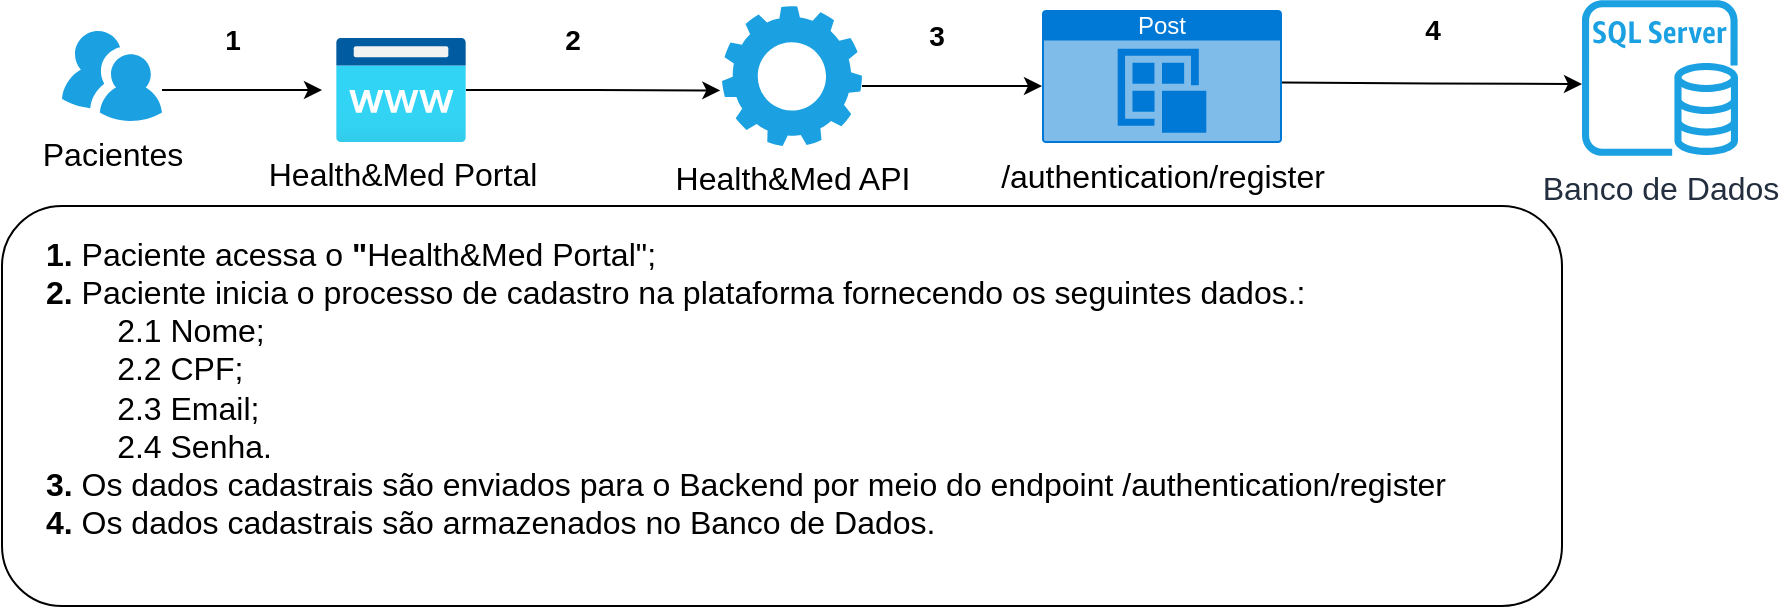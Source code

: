 <mxfile version="24.7.6" pages="7">
  <diagram name="Cadastro Paciente" id="s5DOPzweTX6nVsNr9Y4V">
    <mxGraphModel dx="993" dy="702" grid="1" gridSize="10" guides="1" tooltips="1" connect="1" arrows="1" fold="1" page="0" pageScale="1" pageWidth="850" pageHeight="1100" math="0" shadow="0">
      <root>
        <mxCell id="0" />
        <mxCell id="1" parent="0" />
        <mxCell id="BZ8LiSOrt_Bf6uKzNcS--6" value="&lt;font color=&quot;#000000&quot; style=&quot;font-size: 16px; background-color: rgb(255, 255, 255);&quot;&gt;Pacientes&lt;/font&gt;" style="verticalLabelPosition=bottom;sketch=0;html=1;fillColor=#1ba1e2;strokeColor=#006EAF;verticalAlign=top;pointerEvents=1;align=center;shape=mxgraph.cisco_safe.people_places_things_icons.icon9;fontColor=#ffffff;" vertex="1" parent="1">
          <mxGeometry x="70" y="176.5" width="50" height="45" as="geometry" />
        </mxCell>
        <mxCell id="BZ8LiSOrt_Bf6uKzNcS--7" style="edgeStyle=orthogonalEdgeStyle;rounded=0;orthogonalLoop=1;jettySize=auto;html=1;entryX=0;entryY=0.5;entryDx=0;entryDy=0;entryPerimeter=0;" edge="1" parent="1">
          <mxGeometry relative="1" as="geometry">
            <mxPoint x="120" y="206.0" as="sourcePoint" />
            <mxPoint x="200" y="206" as="targetPoint" />
          </mxGeometry>
        </mxCell>
        <mxCell id="BZ8LiSOrt_Bf6uKzNcS--12" value="&lt;font style=&quot;font-size: 16px;&quot;&gt;Health&amp;amp;Med Portal&lt;/font&gt;" style="image;aspect=fixed;html=1;points=[];align=center;fontSize=12;image=img/lib/azure2/app_services/App_Service_Domains.svg;" vertex="1" parent="1">
          <mxGeometry x="207" y="180" width="65" height="52" as="geometry" />
        </mxCell>
        <mxCell id="BZ8LiSOrt_Bf6uKzNcS--17" style="edgeStyle=orthogonalEdgeStyle;rounded=0;orthogonalLoop=1;jettySize=auto;html=1;" edge="1" parent="1">
          <mxGeometry relative="1" as="geometry">
            <mxPoint x="470" y="204" as="sourcePoint" />
            <mxPoint x="560" y="204" as="targetPoint" />
            <Array as="points">
              <mxPoint x="560" y="204" />
              <mxPoint x="560" y="204" />
            </Array>
          </mxGeometry>
        </mxCell>
        <mxCell id="BZ8LiSOrt_Bf6uKzNcS--13" value="&lt;span style=&quot;font-size: 16px; background-color: rgb(255, 255, 255);&quot;&gt;Health&amp;amp;Med API&lt;/span&gt;" style="sketch=0;html=1;aspect=fixed;strokeColor=none;shadow=0;fillColor=#1BA1E2;verticalAlign=top;labelPosition=center;verticalLabelPosition=bottom;shape=mxgraph.gcp2.gear" vertex="1" parent="1">
          <mxGeometry x="400" y="164" width="70" height="70" as="geometry" />
        </mxCell>
        <mxCell id="BZ8LiSOrt_Bf6uKzNcS--14" style="edgeStyle=orthogonalEdgeStyle;rounded=0;orthogonalLoop=1;jettySize=auto;html=1;entryX=-0.012;entryY=0.603;entryDx=0;entryDy=0;entryPerimeter=0;" edge="1" parent="1" source="BZ8LiSOrt_Bf6uKzNcS--12" target="BZ8LiSOrt_Bf6uKzNcS--13">
          <mxGeometry relative="1" as="geometry" />
        </mxCell>
        <mxCell id="BZ8LiSOrt_Bf6uKzNcS--28" style="edgeStyle=orthogonalEdgeStyle;rounded=0;orthogonalLoop=1;jettySize=auto;html=1;" edge="1" parent="1">
          <mxGeometry relative="1" as="geometry">
            <mxPoint x="680" y="202.222" as="sourcePoint" />
            <mxPoint x="830" y="203" as="targetPoint" />
          </mxGeometry>
        </mxCell>
        <mxCell id="BZ8LiSOrt_Bf6uKzNcS--15" value="Post" style="html=1;whiteSpace=wrap;strokeColor=none;fillColor=#0079D6;labelPosition=center;verticalLabelPosition=middle;verticalAlign=top;align=center;fontSize=12;outlineConnect=0;spacingTop=-6;fontColor=#FFFFFF;sketch=0;shape=mxgraph.sitemap.post;" vertex="1" parent="1">
          <mxGeometry x="560" y="166" width="120" height="66.5" as="geometry" />
        </mxCell>
        <mxCell id="BZ8LiSOrt_Bf6uKzNcS--18" value="&lt;font style=&quot;font-size: 16px; background-color: rgb(255, 255, 255);&quot;&gt;/authentication/register&lt;/font&gt;" style="text;html=1;align=center;verticalAlign=middle;resizable=0;points=[];autosize=1;strokeColor=none;fillColor=none;" vertex="1" parent="1">
          <mxGeometry x="525" y="234" width="190" height="30" as="geometry" />
        </mxCell>
        <mxCell id="BZ8LiSOrt_Bf6uKzNcS--20" value="&lt;b&gt;&lt;font style=&quot;font-size: 14px;&quot;&gt;1&lt;/font&gt;&lt;/b&gt;" style="text;html=1;align=center;verticalAlign=middle;resizable=0;points=[];autosize=1;strokeColor=none;fillColor=#FFFFFF;" vertex="1" parent="1">
          <mxGeometry x="140" y="166" width="30" height="30" as="geometry" />
        </mxCell>
        <mxCell id="BZ8LiSOrt_Bf6uKzNcS--21" value="&lt;b&gt;&lt;font style=&quot;font-size: 14px;&quot;&gt;2&lt;/font&gt;&lt;/b&gt;" style="text;html=1;align=center;verticalAlign=middle;resizable=0;points=[];autosize=1;strokeColor=none;fillColor=#FFFFFF;" vertex="1" parent="1">
          <mxGeometry x="310" y="166" width="30" height="30" as="geometry" />
        </mxCell>
        <mxCell id="BZ8LiSOrt_Bf6uKzNcS--22" value="&lt;b&gt;&lt;font style=&quot;font-size: 14px;&quot;&gt;3&lt;/font&gt;&lt;/b&gt;" style="text;html=1;align=center;verticalAlign=middle;resizable=0;points=[];autosize=1;strokeColor=none;fillColor=#FFFFFF;" vertex="1" parent="1">
          <mxGeometry x="492" y="164" width="30" height="30" as="geometry" />
        </mxCell>
        <mxCell id="BZ8LiSOrt_Bf6uKzNcS--31" value="" style="rounded=1;whiteSpace=wrap;html=1;fillColor=default;" vertex="1" parent="1">
          <mxGeometry x="40" y="264" width="780" height="200" as="geometry" />
        </mxCell>
        <mxCell id="BZ8LiSOrt_Bf6uKzNcS--25" value="&lt;font style=&quot;font-size: 16px; background-color: rgb(255, 255, 255);&quot;&gt;Banco de Dados&lt;/font&gt;" style="sketch=0;outlineConnect=0;fontColor=#232F3E;gradientColor=none;fillColor=#1BA1E2;strokeColor=none;dashed=0;verticalLabelPosition=bottom;verticalAlign=top;align=center;html=1;fontSize=12;fontStyle=0;aspect=fixed;pointerEvents=1;shape=mxgraph.aws4.rds_sql_server_instance;" vertex="1" parent="1">
          <mxGeometry x="830" y="161" width="78" height="78" as="geometry" />
        </mxCell>
        <mxCell id="BZ8LiSOrt_Bf6uKzNcS--23" value="&lt;font style=&quot;font-size: 16px;&quot;&gt;&lt;font style=&quot;font-size: 16px;&quot;&gt;&lt;b style=&quot;&quot;&gt;1. &lt;/b&gt;Paciente acessa o &lt;b style=&quot;&quot;&gt;&quot;&lt;/b&gt;&lt;/font&gt;&lt;span style=&quot;background-color: rgb(255, 255, 255);&quot;&gt;Health&amp;amp;Med Portal&quot;;&lt;/span&gt;&lt;/font&gt;&lt;div style=&quot;font-size: 16px;&quot;&gt;&lt;font style=&quot;font-size: 16px;&quot;&gt;&lt;span style=&quot;background-color: rgb(255, 255, 255);&quot;&gt;&lt;b&gt;2.&lt;/b&gt;&amp;nbsp;Paciente inicia o processo de cadastro na plataforma fornecendo os seguintes dados.:&lt;br&gt;&lt;span style=&quot;white-space: pre;&quot;&gt;&#x9;&lt;/span&gt;2.1 Nome;&lt;br&gt;&lt;/span&gt;&lt;/font&gt;&lt;/div&gt;&lt;div style=&quot;font-size: 16px;&quot;&gt;&lt;font style=&quot;font-size: 16px;&quot;&gt;&lt;span style=&quot;background-color: rgb(255, 255, 255);&quot;&gt;&lt;span style=&quot;white-space: pre;&quot;&gt;&#x9;&lt;/span&gt;2.2 CPF;&lt;br&gt;&lt;/span&gt;&lt;/font&gt;&lt;/div&gt;&lt;div style=&quot;font-size: 16px;&quot;&gt;&lt;font style=&quot;font-size: 16px;&quot;&gt;&lt;span style=&quot;background-color: rgb(255, 255, 255);&quot;&gt;&lt;span style=&quot;white-space: pre;&quot;&gt;&#x9;&lt;/span&gt;2.3 Email;&lt;br&gt;&lt;/span&gt;&lt;/font&gt;&lt;/div&gt;&lt;div style=&quot;font-size: 16px;&quot;&gt;&lt;font style=&quot;font-size: 16px;&quot;&gt;&lt;span style=&quot;background-color: rgb(255, 255, 255);&quot;&gt;&lt;span style=&quot;white-space: pre;&quot;&gt;&#x9;&lt;/span&gt;2.4 Senha.&lt;br&gt;&lt;/span&gt;&lt;/font&gt;&lt;/div&gt;&lt;div style=&quot;font-size: 16px;&quot;&gt;&lt;font style=&quot;font-size: 16px;&quot;&gt;&lt;span style=&quot;background-color: rgb(255, 255, 255);&quot;&gt;&lt;b&gt;3.&lt;/b&gt; Os dados cadastrais são enviados para o Backend por meio do endpoint /authentication/register&lt;/span&gt;&lt;/font&gt;&lt;/div&gt;&lt;div style=&quot;font-size: 16px;&quot;&gt;&lt;font style=&quot;font-size: 16px;&quot;&gt;&lt;span style=&quot;background-color: rgb(255, 255, 255);&quot;&gt;&lt;b&gt;4.&lt;/b&gt; Os dados cadastrais são armazenados no Banco de Dados.&lt;/span&gt;&lt;/font&gt;&lt;/div&gt;" style="text;html=1;align=left;verticalAlign=middle;resizable=0;points=[];autosize=1;strokeColor=none;fillColor=none;" vertex="1" parent="1">
          <mxGeometry x="60" y="270" width="720" height="170" as="geometry" />
        </mxCell>
        <mxCell id="BZ8LiSOrt_Bf6uKzNcS--30" value="&lt;b&gt;&lt;font style=&quot;font-size: 14px;&quot;&gt;4&lt;/font&gt;&lt;/b&gt;" style="text;html=1;align=center;verticalAlign=middle;resizable=0;points=[];autosize=1;strokeColor=none;fillColor=#FFFFFF;" vertex="1" parent="1">
          <mxGeometry x="740" y="161" width="30" height="30" as="geometry" />
        </mxCell>
      </root>
    </mxGraphModel>
  </diagram>
  <diagram id="oLb_37ZOxFNBVNaTWmR2" name="VerificarConsultasAgendadas">
    <mxGraphModel dx="917" dy="648" grid="1" gridSize="10" guides="1" tooltips="1" connect="1" arrows="1" fold="1" page="0" pageScale="1" pageWidth="850" pageHeight="1100" math="0" shadow="0">
      <root>
        <mxCell id="0" />
        <mxCell id="1" parent="0" />
        <mxCell id="1OU9JyvooG2r9qnjTWIy-2" style="edgeStyle=orthogonalEdgeStyle;rounded=0;orthogonalLoop=1;jettySize=auto;html=1;" edge="1" parent="1" source="h-CT0vQ95eBD9AlP1Pv9-1" target="Lp1uUcnfecJDweDbkabt-1">
          <mxGeometry relative="1" as="geometry" />
        </mxCell>
        <mxCell id="h-CT0vQ95eBD9AlP1Pv9-1" value="&lt;font color=&quot;#000000&quot; style=&quot;font-size: 16px; background-color: rgb(255, 255, 255);&quot;&gt;Usuário&lt;/font&gt;" style="verticalLabelPosition=bottom;sketch=0;html=1;fillColor=#1ba1e2;strokeColor=#006EAF;verticalAlign=top;pointerEvents=1;align=center;shape=mxgraph.cisco_safe.people_places_things_icons.icon9;fontColor=#ffffff;" vertex="1" parent="1">
          <mxGeometry x="70" y="176.5" width="50" height="45" as="geometry" />
        </mxCell>
        <mxCell id="Lp1uUcnfecJDweDbkabt-1" value="&lt;font style=&quot;font-size: 16px;&quot;&gt;Health&amp;amp;Med Portal&lt;/font&gt;" style="image;aspect=fixed;html=1;points=[];align=center;fontSize=12;image=img/lib/azure2/app_services/App_Service_Domains.svg;" vertex="1" parent="1">
          <mxGeometry x="207" y="173" width="65" height="52" as="geometry" />
        </mxCell>
        <mxCell id="BuMvQdIemfCe5dnhin8y-1" value="&lt;span style=&quot;font-size: 16px; background-color: rgb(255, 255, 255);&quot;&gt;Health&amp;amp;Med API&lt;/span&gt;" style="sketch=0;html=1;aspect=fixed;strokeColor=none;shadow=0;fillColor=#1BA1E2;verticalAlign=top;labelPosition=center;verticalLabelPosition=bottom;shape=mxgraph.gcp2.gear" vertex="1" parent="1">
          <mxGeometry x="400" y="162" width="70" height="70" as="geometry" />
        </mxCell>
        <mxCell id="zYh588Kxc9T9VlM9T6Mr-1" value="Post" style="html=1;whiteSpace=wrap;strokeColor=none;fillColor=#0079D6;labelPosition=center;verticalLabelPosition=middle;verticalAlign=top;align=center;fontSize=12;outlineConnect=0;spacingTop=-6;fontColor=#FFFFFF;sketch=0;shape=mxgraph.sitemap.post;" vertex="1" parent="1">
          <mxGeometry x="560" y="164" width="120" height="66.5" as="geometry" />
        </mxCell>
        <mxCell id="QIechPWBpzoxGJdgvQaq-1" value="&lt;font style=&quot;font-size: 16px; background-color: rgb(255, 255, 255);&quot;&gt;/authentication/login&lt;/font&gt;" style="text;html=1;align=center;verticalAlign=middle;resizable=0;points=[];autosize=1;strokeColor=none;fillColor=none;" vertex="1" parent="1">
          <mxGeometry x="535" y="234" width="170" height="30" as="geometry" />
        </mxCell>
        <mxCell id="1OU9JyvooG2r9qnjTWIy-6" style="edgeStyle=orthogonalEdgeStyle;rounded=0;orthogonalLoop=1;jettySize=auto;html=1;" edge="1" parent="1" source="QIechPWBpzoxGJdgvQaq-2" target="1OU9JyvooG2r9qnjTWIy-1">
          <mxGeometry relative="1" as="geometry" />
        </mxCell>
        <mxCell id="QIechPWBpzoxGJdgvQaq-2" value="Get" style="html=1;whiteSpace=wrap;strokeColor=none;fillColor=#0079D6;labelPosition=center;verticalLabelPosition=middle;verticalAlign=top;align=center;fontSize=12;outlineConnect=0;spacingTop=-6;fontColor=#FFFFFF;sketch=0;shape=mxgraph.sitemap.post;" vertex="1" parent="1">
          <mxGeometry x="820" y="164" width="120" height="66.5" as="geometry" />
        </mxCell>
        <mxCell id="QIechPWBpzoxGJdgvQaq-3" value="&lt;font style=&quot;font-size: 16px; background-color: rgb(255, 255, 255);&quot;&gt;/doctor/{idUserDoctor}/appointments&lt;/font&gt;" style="text;html=1;align=center;verticalAlign=middle;resizable=0;points=[];autosize=1;strokeColor=none;fillColor=none;" vertex="1" parent="1">
          <mxGeometry x="740" y="234" width="280" height="30" as="geometry" />
        </mxCell>
        <mxCell id="1OU9JyvooG2r9qnjTWIy-1" value="&lt;font style=&quot;font-size: 16px; background-color: rgb(255, 255, 255);&quot;&gt;Banco de Dados&lt;/font&gt;" style="sketch=0;outlineConnect=0;fontColor=#232F3E;gradientColor=none;fillColor=#1BA1E2;strokeColor=none;dashed=0;verticalLabelPosition=bottom;verticalAlign=top;align=center;html=1;fontSize=12;fontStyle=0;aspect=fixed;pointerEvents=1;shape=mxgraph.aws4.rds_sql_server_instance;" vertex="1" parent="1">
          <mxGeometry x="1100" y="157.5" width="78" height="78" as="geometry" />
        </mxCell>
        <mxCell id="1OU9JyvooG2r9qnjTWIy-3" style="edgeStyle=orthogonalEdgeStyle;rounded=0;orthogonalLoop=1;jettySize=auto;html=1;entryX=-0.012;entryY=0.528;entryDx=0;entryDy=0;entryPerimeter=0;" edge="1" parent="1" source="Lp1uUcnfecJDweDbkabt-1" target="BuMvQdIemfCe5dnhin8y-1">
          <mxGeometry relative="1" as="geometry" />
        </mxCell>
        <mxCell id="1OU9JyvooG2r9qnjTWIy-4" style="edgeStyle=orthogonalEdgeStyle;rounded=0;orthogonalLoop=1;jettySize=auto;html=1;entryX=0;entryY=0.5;entryDx=0;entryDy=0;entryPerimeter=0;" edge="1" parent="1" source="BuMvQdIemfCe5dnhin8y-1" target="zYh588Kxc9T9VlM9T6Mr-1">
          <mxGeometry relative="1" as="geometry" />
        </mxCell>
        <mxCell id="1OU9JyvooG2r9qnjTWIy-5" style="edgeStyle=orthogonalEdgeStyle;rounded=0;orthogonalLoop=1;jettySize=auto;html=1;entryX=0;entryY=0.5;entryDx=0;entryDy=0;entryPerimeter=0;" edge="1" parent="1" source="zYh588Kxc9T9VlM9T6Mr-1" target="QIechPWBpzoxGJdgvQaq-2">
          <mxGeometry relative="1" as="geometry" />
        </mxCell>
        <mxCell id="1OU9JyvooG2r9qnjTWIy-7" style="edgeStyle=orthogonalEdgeStyle;rounded=0;orthogonalLoop=1;jettySize=auto;html=1;fillColor=#0050ef;strokeColor=#001DBC;" edge="1" parent="1">
          <mxGeometry relative="1" as="geometry">
            <mxPoint x="1140" y="270" as="sourcePoint" />
            <mxPoint x="240" y="250" as="targetPoint" />
            <Array as="points">
              <mxPoint x="1140" y="270" />
              <mxPoint x="1140" y="289" />
              <mxPoint x="780" y="289" />
              <mxPoint x="780" y="290" />
              <mxPoint x="240" y="290" />
            </Array>
          </mxGeometry>
        </mxCell>
        <mxCell id="1OU9JyvooG2r9qnjTWIy-8" style="edgeStyle=orthogonalEdgeStyle;rounded=0;orthogonalLoop=1;jettySize=auto;html=1;entryX=0.93;entryY=0.516;entryDx=0;entryDy=0;entryPerimeter=0;fillColor=#0050ef;strokeColor=#001DBC;" edge="1" parent="1">
          <mxGeometry relative="1" as="geometry">
            <mxPoint x="207" y="209" as="sourcePoint" />
            <mxPoint x="116.5" y="209.72" as="targetPoint" />
          </mxGeometry>
        </mxCell>
        <mxCell id="i4remf7AYss0wei9gL4z-1" value="&lt;b&gt;&lt;font style=&quot;font-size: 14px;&quot;&gt;1&lt;/font&gt;&lt;/b&gt;" style="text;html=1;align=center;verticalAlign=middle;resizable=0;points=[];autosize=1;strokeColor=none;fillColor=#FFFFFF;" vertex="1" parent="1">
          <mxGeometry x="140" y="166" width="30" height="30" as="geometry" />
        </mxCell>
        <mxCell id="i4remf7AYss0wei9gL4z-2" value="&lt;b&gt;&lt;font style=&quot;font-size: 14px;&quot;&gt;2&lt;/font&gt;&lt;/b&gt;" style="text;html=1;align=center;verticalAlign=middle;resizable=0;points=[];autosize=1;strokeColor=none;fillColor=#FFFFFF;" vertex="1" parent="1">
          <mxGeometry x="320" y="162" width="30" height="30" as="geometry" />
        </mxCell>
        <mxCell id="i4remf7AYss0wei9gL4z-3" value="&lt;b&gt;&lt;font style=&quot;font-size: 14px;&quot;&gt;2&lt;/font&gt;&lt;/b&gt;" style="text;html=1;align=center;verticalAlign=middle;resizable=0;points=[];autosize=1;strokeColor=none;fillColor=#FFFFFF;" vertex="1" parent="1">
          <mxGeometry x="493" y="157.5" width="30" height="30" as="geometry" />
        </mxCell>
        <mxCell id="i4remf7AYss0wei9gL4z-4" value="&lt;b&gt;&lt;font style=&quot;font-size: 14px;&quot;&gt;3&lt;/font&gt;&lt;/b&gt;" style="text;html=1;align=center;verticalAlign=middle;resizable=0;points=[];autosize=1;strokeColor=none;fillColor=#FFFFFF;" vertex="1" parent="1">
          <mxGeometry x="730" y="155.5" width="30" height="30" as="geometry" />
        </mxCell>
        <mxCell id="i4remf7AYss0wei9gL4z-5" value="&lt;b&gt;&lt;font style=&quot;font-size: 14px;&quot;&gt;4&lt;/font&gt;&lt;/b&gt;" style="text;html=1;align=center;verticalAlign=middle;resizable=0;points=[];autosize=1;strokeColor=none;fillColor=#FFFFFF;" vertex="1" parent="1">
          <mxGeometry x="1000" y="155.5" width="30" height="30" as="geometry" />
        </mxCell>
        <mxCell id="i4remf7AYss0wei9gL4z-6" value="&lt;b&gt;&lt;font style=&quot;font-size: 14px;&quot;&gt;5&lt;/font&gt;&lt;/b&gt;" style="text;html=1;align=center;verticalAlign=middle;resizable=0;points=[];autosize=1;strokeColor=none;fillColor=#FFFFFF;" vertex="1" parent="1">
          <mxGeometry x="680" y="300" width="30" height="30" as="geometry" />
        </mxCell>
        <mxCell id="i4remf7AYss0wei9gL4z-7" value="&lt;b&gt;&lt;font style=&quot;font-size: 14px;&quot;&gt;5&lt;/font&gt;&lt;/b&gt;" style="text;html=1;align=center;verticalAlign=middle;resizable=0;points=[];autosize=1;strokeColor=none;fillColor=#FFFFFF;" vertex="1" parent="1">
          <mxGeometry x="143" y="211" width="30" height="30" as="geometry" />
        </mxCell>
        <mxCell id="w4BOkkFshr-a3dLp5hrn-1" value="" style="rounded=1;whiteSpace=wrap;html=1;fillColor=default;" vertex="1" parent="1">
          <mxGeometry x="60" y="330" width="870" height="200" as="geometry" />
        </mxCell>
        <mxCell id="w4BOkkFshr-a3dLp5hrn-2" value="&lt;font style=&quot;font-size: 16px;&quot;&gt;&lt;font style=&quot;font-size: 16px;&quot;&gt;&lt;b style=&quot;&quot;&gt;1. &lt;/b&gt;Paciente/Médico acessa o &lt;/font&gt;&lt;span style=&quot;background-color: rgb(255, 255, 255);&quot;&gt;Health&amp;amp;Med Portal;&lt;/span&gt;&lt;/font&gt;&lt;div style=&quot;font-size: 16px;&quot;&gt;&lt;font style=&quot;font-size: 16px;&quot;&gt;&lt;span style=&quot;background-color: rgb(255, 255, 255);&quot;&gt;&lt;b&gt;2.&lt;/b&gt;&amp;nbsp;Paciente/Médico efetua login pelo endpoint &lt;b&gt;/authentication/login&lt;/b&gt; da Health&amp;amp;Med API;&lt;/span&gt;&lt;/font&gt;&lt;/div&gt;&lt;div style=&quot;font-size: 16px;&quot;&gt;&lt;font style=&quot;font-size: 16px;&quot;&gt;&lt;span style=&quot;background-color: rgb(255, 255, 255);&quot;&gt;&lt;b&gt;3.&lt;/b&gt; Paciente/Médico efetua a busca de consultas agendadas pelo endpoint&amp;nbsp;&amp;nbsp;&lt;/span&gt;&lt;/font&gt;&lt;span style=&quot;text-align: center; background-color: initial;&quot;&gt;&lt;b&gt;/doctor/{idUserDoctor}/appointments&lt;/b&gt;;&lt;/span&gt;&lt;/div&gt;&lt;div style=&quot;font-size: 16px;&quot;&gt;&lt;span style=&quot;text-align: center; background-color: initial;&quot;&gt;&lt;span style=&quot;white-space: pre;&quot;&gt;&#x9;&lt;/span&gt;3.1 {idUserDoctor} = Representa o médico no qual o paciente agendou a consulta;&lt;br&gt;&lt;/span&gt;&lt;/div&gt;&lt;div style=&quot;font-size: 16px;&quot;&gt;&lt;span style=&quot;text-align: center; background-color: initial;&quot;&gt;&lt;span style=&quot;white-space: pre;&quot;&gt;&#x9;&lt;/span&gt;3.2 Paciente/Médico tem a opção de especificar uma data para busca.&lt;br&gt;&lt;/span&gt;&lt;/div&gt;&lt;div style=&quot;font-size: 16px;&quot;&gt;&lt;span style=&quot;text-align: center; background-color: initial;&quot;&gt;&lt;b&gt;4.&lt;/b&gt; Informações de consultas agendadas são coletadas no Banco de Dados;&lt;/span&gt;&lt;/div&gt;&lt;div style=&quot;font-size: 16px;&quot;&gt;&lt;span style=&quot;text-align: center; background-color: initial;&quot;&gt;&lt;b&gt;5.&lt;/b&gt; Informações de consultas agendadas são disponibilizadas ao paciente/médico por meio do&amp;nbsp;&lt;/span&gt;&lt;span style=&quot;background-color: initial;&quot;&gt;Health&amp;amp;Med Portal.&lt;/span&gt;&lt;/div&gt;" style="text;html=1;align=left;verticalAlign=middle;resizable=0;points=[];autosize=1;strokeColor=none;fillColor=none;" vertex="1" parent="1">
          <mxGeometry x="80" y="346" width="840" height="150" as="geometry" />
        </mxCell>
      </root>
    </mxGraphModel>
  </diagram>
  <diagram name="VerificarHorarios" id="wyAkL_1c3ntyBjQtFCa7">
    <mxGraphModel dx="1192" dy="842" grid="1" gridSize="10" guides="1" tooltips="1" connect="1" arrows="1" fold="1" page="0" pageScale="1" pageWidth="850" pageHeight="1100" math="0" shadow="0">
      <root>
        <mxCell id="9h2SuWBzIGbCbxIBu20m-0" />
        <mxCell id="9h2SuWBzIGbCbxIBu20m-1" parent="9h2SuWBzIGbCbxIBu20m-0" />
        <mxCell id="9h2SuWBzIGbCbxIBu20m-2" style="edgeStyle=orthogonalEdgeStyle;rounded=0;orthogonalLoop=1;jettySize=auto;html=1;" edge="1" parent="9h2SuWBzIGbCbxIBu20m-1" source="9h2SuWBzIGbCbxIBu20m-3" target="9h2SuWBzIGbCbxIBu20m-4">
          <mxGeometry relative="1" as="geometry" />
        </mxCell>
        <mxCell id="9h2SuWBzIGbCbxIBu20m-3" value="&lt;font color=&quot;#000000&quot;&gt;&lt;span style=&quot;font-size: 16px;&quot;&gt;Usuário&lt;/span&gt;&lt;/font&gt;" style="verticalLabelPosition=bottom;sketch=0;html=1;fillColor=#1ba1e2;strokeColor=#006EAF;verticalAlign=top;pointerEvents=1;align=center;shape=mxgraph.cisco_safe.people_places_things_icons.icon9;fontColor=#ffffff;" vertex="1" parent="9h2SuWBzIGbCbxIBu20m-1">
          <mxGeometry x="70" y="176.5" width="50" height="45" as="geometry" />
        </mxCell>
        <mxCell id="9h2SuWBzIGbCbxIBu20m-4" value="&lt;font style=&quot;font-size: 16px;&quot;&gt;Health&amp;amp;Med Portal&lt;/font&gt;" style="image;aspect=fixed;html=1;points=[];align=center;fontSize=12;image=img/lib/azure2/app_services/App_Service_Domains.svg;" vertex="1" parent="9h2SuWBzIGbCbxIBu20m-1">
          <mxGeometry x="207" y="173" width="65" height="52" as="geometry" />
        </mxCell>
        <mxCell id="9h2SuWBzIGbCbxIBu20m-5" value="&lt;span style=&quot;font-size: 16px; background-color: rgb(255, 255, 255);&quot;&gt;Health&amp;amp;Med API&lt;/span&gt;" style="sketch=0;html=1;aspect=fixed;strokeColor=none;shadow=0;fillColor=#1BA1E2;verticalAlign=top;labelPosition=center;verticalLabelPosition=bottom;shape=mxgraph.gcp2.gear" vertex="1" parent="9h2SuWBzIGbCbxIBu20m-1">
          <mxGeometry x="400" y="162" width="70" height="70" as="geometry" />
        </mxCell>
        <mxCell id="9h2SuWBzIGbCbxIBu20m-6" value="Post" style="html=1;whiteSpace=wrap;strokeColor=none;fillColor=#0079D6;labelPosition=center;verticalLabelPosition=middle;verticalAlign=top;align=center;fontSize=12;outlineConnect=0;spacingTop=-6;fontColor=#FFFFFF;sketch=0;shape=mxgraph.sitemap.post;" vertex="1" parent="9h2SuWBzIGbCbxIBu20m-1">
          <mxGeometry x="560" y="164" width="120" height="66.5" as="geometry" />
        </mxCell>
        <mxCell id="9h2SuWBzIGbCbxIBu20m-7" value="&lt;font style=&quot;font-size: 16px; background-color: rgb(255, 255, 255);&quot;&gt;/authentication/login&lt;/font&gt;" style="text;html=1;align=center;verticalAlign=middle;resizable=0;points=[];autosize=1;strokeColor=none;fillColor=none;" vertex="1" parent="9h2SuWBzIGbCbxIBu20m-1">
          <mxGeometry x="535" y="234" width="170" height="30" as="geometry" />
        </mxCell>
        <mxCell id="9h2SuWBzIGbCbxIBu20m-8" style="edgeStyle=orthogonalEdgeStyle;rounded=0;orthogonalLoop=1;jettySize=auto;html=1;" edge="1" parent="9h2SuWBzIGbCbxIBu20m-1" source="9h2SuWBzIGbCbxIBu20m-9" target="9h2SuWBzIGbCbxIBu20m-11">
          <mxGeometry relative="1" as="geometry" />
        </mxCell>
        <mxCell id="9h2SuWBzIGbCbxIBu20m-9" value="Get" style="html=1;whiteSpace=wrap;strokeColor=none;fillColor=#0079D6;labelPosition=center;verticalLabelPosition=middle;verticalAlign=top;align=center;fontSize=12;outlineConnect=0;spacingTop=-6;fontColor=#FFFFFF;sketch=0;shape=mxgraph.sitemap.post;" vertex="1" parent="9h2SuWBzIGbCbxIBu20m-1">
          <mxGeometry x="820" y="164" width="120" height="66.5" as="geometry" />
        </mxCell>
        <mxCell id="9h2SuWBzIGbCbxIBu20m-10" value="&lt;font style=&quot;font-size: 16px; background-color: rgb(255, 255, 255);&quot;&gt;/schedules&lt;/font&gt;" style="text;html=1;align=center;verticalAlign=middle;resizable=0;points=[];autosize=1;strokeColor=none;fillColor=none;" vertex="1" parent="9h2SuWBzIGbCbxIBu20m-1">
          <mxGeometry x="830" y="234" width="100" height="30" as="geometry" />
        </mxCell>
        <mxCell id="9h2SuWBzIGbCbxIBu20m-11" value="&lt;font style=&quot;font-size: 16px; background-color: rgb(255, 255, 255);&quot;&gt;Banco de Dados&lt;/font&gt;" style="sketch=0;outlineConnect=0;fontColor=#232F3E;gradientColor=none;fillColor=#1BA1E2;strokeColor=none;dashed=0;verticalLabelPosition=bottom;verticalAlign=top;align=center;html=1;fontSize=12;fontStyle=0;aspect=fixed;pointerEvents=1;shape=mxgraph.aws4.rds_sql_server_instance;" vertex="1" parent="9h2SuWBzIGbCbxIBu20m-1">
          <mxGeometry x="1100" y="157.5" width="78" height="78" as="geometry" />
        </mxCell>
        <mxCell id="9h2SuWBzIGbCbxIBu20m-12" style="edgeStyle=orthogonalEdgeStyle;rounded=0;orthogonalLoop=1;jettySize=auto;html=1;entryX=-0.012;entryY=0.528;entryDx=0;entryDy=0;entryPerimeter=0;" edge="1" parent="9h2SuWBzIGbCbxIBu20m-1" source="9h2SuWBzIGbCbxIBu20m-4" target="9h2SuWBzIGbCbxIBu20m-5">
          <mxGeometry relative="1" as="geometry" />
        </mxCell>
        <mxCell id="9h2SuWBzIGbCbxIBu20m-13" style="edgeStyle=orthogonalEdgeStyle;rounded=0;orthogonalLoop=1;jettySize=auto;html=1;entryX=0;entryY=0.5;entryDx=0;entryDy=0;entryPerimeter=0;" edge="1" parent="9h2SuWBzIGbCbxIBu20m-1" source="9h2SuWBzIGbCbxIBu20m-5" target="9h2SuWBzIGbCbxIBu20m-6">
          <mxGeometry relative="1" as="geometry" />
        </mxCell>
        <mxCell id="9h2SuWBzIGbCbxIBu20m-14" style="edgeStyle=orthogonalEdgeStyle;rounded=0;orthogonalLoop=1;jettySize=auto;html=1;entryX=0;entryY=0.5;entryDx=0;entryDy=0;entryPerimeter=0;" edge="1" parent="9h2SuWBzIGbCbxIBu20m-1" source="9h2SuWBzIGbCbxIBu20m-6" target="9h2SuWBzIGbCbxIBu20m-9">
          <mxGeometry relative="1" as="geometry" />
        </mxCell>
        <mxCell id="9h2SuWBzIGbCbxIBu20m-15" style="edgeStyle=orthogonalEdgeStyle;rounded=0;orthogonalLoop=1;jettySize=auto;html=1;fillColor=#0050ef;strokeColor=#001DBC;" edge="1" parent="9h2SuWBzIGbCbxIBu20m-1">
          <mxGeometry relative="1" as="geometry">
            <mxPoint x="1140" y="270" as="sourcePoint" />
            <mxPoint x="240" y="250" as="targetPoint" />
            <Array as="points">
              <mxPoint x="1140" y="270" />
              <mxPoint x="1140" y="289" />
              <mxPoint x="780" y="289" />
              <mxPoint x="780" y="290" />
              <mxPoint x="240" y="290" />
            </Array>
          </mxGeometry>
        </mxCell>
        <mxCell id="9h2SuWBzIGbCbxIBu20m-16" style="edgeStyle=orthogonalEdgeStyle;rounded=0;orthogonalLoop=1;jettySize=auto;html=1;entryX=0.93;entryY=0.516;entryDx=0;entryDy=0;entryPerimeter=0;fillColor=#0050ef;strokeColor=#001DBC;" edge="1" parent="9h2SuWBzIGbCbxIBu20m-1">
          <mxGeometry relative="1" as="geometry">
            <mxPoint x="207" y="209" as="sourcePoint" />
            <mxPoint x="116.5" y="209.72" as="targetPoint" />
          </mxGeometry>
        </mxCell>
        <mxCell id="9h2SuWBzIGbCbxIBu20m-17" value="&lt;b&gt;&lt;font style=&quot;font-size: 14px;&quot;&gt;1&lt;/font&gt;&lt;/b&gt;" style="text;html=1;align=center;verticalAlign=middle;resizable=0;points=[];autosize=1;strokeColor=none;fillColor=#FFFFFF;" vertex="1" parent="9h2SuWBzIGbCbxIBu20m-1">
          <mxGeometry x="140" y="166" width="30" height="30" as="geometry" />
        </mxCell>
        <mxCell id="9h2SuWBzIGbCbxIBu20m-18" value="&lt;b&gt;&lt;font style=&quot;font-size: 14px;&quot;&gt;2&lt;/font&gt;&lt;/b&gt;" style="text;html=1;align=center;verticalAlign=middle;resizable=0;points=[];autosize=1;strokeColor=none;fillColor=#FFFFFF;" vertex="1" parent="9h2SuWBzIGbCbxIBu20m-1">
          <mxGeometry x="320" y="162" width="30" height="30" as="geometry" />
        </mxCell>
        <mxCell id="9h2SuWBzIGbCbxIBu20m-19" value="&lt;b&gt;&lt;font style=&quot;font-size: 14px;&quot;&gt;2&lt;/font&gt;&lt;/b&gt;" style="text;html=1;align=center;verticalAlign=middle;resizable=0;points=[];autosize=1;strokeColor=none;fillColor=#FFFFFF;" vertex="1" parent="9h2SuWBzIGbCbxIBu20m-1">
          <mxGeometry x="493" y="157.5" width="30" height="30" as="geometry" />
        </mxCell>
        <mxCell id="9h2SuWBzIGbCbxIBu20m-20" value="&lt;b&gt;&lt;font style=&quot;font-size: 14px;&quot;&gt;3&lt;/font&gt;&lt;/b&gt;" style="text;html=1;align=center;verticalAlign=middle;resizable=0;points=[];autosize=1;strokeColor=none;fillColor=#FFFFFF;" vertex="1" parent="9h2SuWBzIGbCbxIBu20m-1">
          <mxGeometry x="730" y="155.5" width="30" height="30" as="geometry" />
        </mxCell>
        <mxCell id="9h2SuWBzIGbCbxIBu20m-21" value="&lt;b&gt;&lt;font style=&quot;font-size: 14px;&quot;&gt;4&lt;/font&gt;&lt;/b&gt;" style="text;html=1;align=center;verticalAlign=middle;resizable=0;points=[];autosize=1;strokeColor=none;fillColor=#FFFFFF;" vertex="1" parent="9h2SuWBzIGbCbxIBu20m-1">
          <mxGeometry x="1000" y="155.5" width="30" height="30" as="geometry" />
        </mxCell>
        <mxCell id="9h2SuWBzIGbCbxIBu20m-22" value="&lt;b&gt;&lt;font style=&quot;font-size: 14px;&quot;&gt;5&lt;/font&gt;&lt;/b&gt;" style="text;html=1;align=center;verticalAlign=middle;resizable=0;points=[];autosize=1;strokeColor=none;fillColor=#FFFFFF;" vertex="1" parent="9h2SuWBzIGbCbxIBu20m-1">
          <mxGeometry x="680" y="300" width="30" height="30" as="geometry" />
        </mxCell>
        <mxCell id="9h2SuWBzIGbCbxIBu20m-23" value="&lt;b&gt;&lt;font style=&quot;font-size: 14px;&quot;&gt;5&lt;/font&gt;&lt;/b&gt;" style="text;html=1;align=center;verticalAlign=middle;resizable=0;points=[];autosize=1;strokeColor=none;fillColor=#FFFFFF;" vertex="1" parent="9h2SuWBzIGbCbxIBu20m-1">
          <mxGeometry x="143" y="211" width="30" height="30" as="geometry" />
        </mxCell>
        <mxCell id="9h2SuWBzIGbCbxIBu20m-24" value="" style="rounded=1;whiteSpace=wrap;html=1;fillColor=default;" vertex="1" parent="9h2SuWBzIGbCbxIBu20m-1">
          <mxGeometry x="60" y="330" width="870" height="200" as="geometry" />
        </mxCell>
        <mxCell id="9h2SuWBzIGbCbxIBu20m-25" value="&lt;font style=&quot;font-size: 16px;&quot;&gt;&lt;font style=&quot;font-size: 16px;&quot;&gt;&lt;b style=&quot;&quot;&gt;1. &lt;/b&gt;Paciente/Médico acessa o &lt;/font&gt;&lt;span style=&quot;background-color: rgb(255, 255, 255);&quot;&gt;Health&amp;amp;Med Portal;&lt;/span&gt;&lt;/font&gt;&lt;div style=&quot;font-size: 16px;&quot;&gt;&lt;font style=&quot;font-size: 16px;&quot;&gt;&lt;span style=&quot;background-color: rgb(255, 255, 255);&quot;&gt;&lt;b&gt;2.&lt;/b&gt;&amp;nbsp;Paciente/Médico efetua login pelo endpoint &lt;b&gt;/authentication/login&lt;/b&gt; da Health&amp;amp;Med API;&lt;/span&gt;&lt;/font&gt;&lt;/div&gt;&lt;div style=&quot;font-size: 16px;&quot;&gt;&lt;font style=&quot;font-size: 16px;&quot;&gt;&lt;span style=&quot;background-color: rgb(255, 255, 255);&quot;&gt;&lt;b&gt;3.&lt;/b&gt; Paciente/Médico efetua a busca de horários disponíveis para agendamento pelo endpoint&amp;nbsp;&amp;nbsp;&lt;/span&gt;&lt;/font&gt;&lt;span style=&quot;text-align: center; background-color: initial;&quot;&gt;&lt;b&gt;/schedules&lt;/b&gt;;&lt;/span&gt;&lt;/div&gt;&lt;div style=&quot;font-size: 16px;&quot;&gt;&lt;span style=&quot;text-align: center; background-color: initial;&quot;&gt;&lt;span style=&quot;white-space: pre;&quot;&gt;&#x9;&lt;/span&gt;3.1 Se necessário o paciente/médico pode filtrar somente um horário de agendamento específico. Vide abaixo.:&lt;/span&gt;&lt;/div&gt;&lt;div style=&quot;font-size: 16px;&quot;&gt;&lt;span style=&quot;text-align: center; background-color: initial;&quot;&gt;&lt;span style=&quot;white-space: pre;&quot;&gt;&#x9;&lt;/span&gt;&lt;span style=&quot;white-space: pre;&quot;&gt;&#x9;&lt;/span&gt;&amp;nbsp;&lt;b&gt;&amp;nbsp;/&lt;/b&gt;&lt;/span&gt;&lt;b style=&quot;background-color: initial; text-align: center;&quot;&gt;schedules/&lt;/b&gt;&lt;span style=&quot;text-align: center; background-color: initial;&quot;&gt;&lt;b&gt;{idSchedule}&lt;/b&gt;&lt;/span&gt;&lt;/div&gt;&lt;div style=&quot;font-size: 16px;&quot;&gt;&lt;b style=&quot;background-color: initial; text-align: center;&quot;&gt;4.&lt;/b&gt;&lt;span style=&quot;background-color: initial; text-align: center;&quot;&gt; Informações de horários disponíveis são coletadas no Banco de Dados;&lt;/span&gt;&lt;/div&gt;&lt;div style=&quot;font-size: 16px;&quot;&gt;&lt;span style=&quot;text-align: center; background-color: initial;&quot;&gt;&lt;b&gt;5.&lt;/b&gt; Informações de&amp;nbsp;&lt;/span&gt;&lt;span style=&quot;text-align: center;&quot;&gt;horários disponíveis&amp;nbsp;&lt;/span&gt;&lt;span style=&quot;text-align: center; background-color: initial;&quot;&gt;são disponibilizadas ao paciente/médico por meio do&amp;nbsp;&lt;/span&gt;&lt;span style=&quot;background-color: initial;&quot;&gt;Health&amp;amp;Med Portal.&lt;/span&gt;&lt;/div&gt;" style="text;html=1;align=left;verticalAlign=middle;resizable=0;points=[];autosize=1;strokeColor=none;fillColor=none;" vertex="1" parent="9h2SuWBzIGbCbxIBu20m-1">
          <mxGeometry x="80" y="346" width="850" height="150" as="geometry" />
        </mxCell>
      </root>
    </mxGraphModel>
  </diagram>
  <diagram id="w-FD-84Zto2cZ-SabrYq" name="Cadastro Médico">
    <mxGraphModel dx="596" dy="421" grid="1" gridSize="10" guides="1" tooltips="1" connect="1" arrows="1" fold="1" page="0" pageScale="1" pageWidth="850" pageHeight="1100" math="0" shadow="0">
      <root>
        <mxCell id="0" />
        <mxCell id="1" parent="0" />
        <mxCell id="BU7ynTNJwo3k6nDy4r0D-2" style="edgeStyle=orthogonalEdgeStyle;rounded=0;orthogonalLoop=1;jettySize=auto;html=1;entryX=0;entryY=0.5;entryDx=0;entryDy=0;entryPerimeter=0;" edge="1" parent="1">
          <mxGeometry relative="1" as="geometry">
            <mxPoint x="120" y="206.0" as="sourcePoint" />
            <mxPoint x="200" y="206" as="targetPoint" />
          </mxGeometry>
        </mxCell>
        <mxCell id="BU7ynTNJwo3k6nDy4r0D-3" value="&lt;font style=&quot;font-size: 16px;&quot;&gt;Health&amp;amp;Med Portal&lt;/font&gt;" style="image;aspect=fixed;html=1;points=[];align=center;fontSize=12;image=img/lib/azure2/app_services/App_Service_Domains.svg;" vertex="1" parent="1">
          <mxGeometry x="207" y="180" width="65" height="52" as="geometry" />
        </mxCell>
        <mxCell id="BU7ynTNJwo3k6nDy4r0D-4" style="edgeStyle=orthogonalEdgeStyle;rounded=0;orthogonalLoop=1;jettySize=auto;html=1;" edge="1" parent="1">
          <mxGeometry relative="1" as="geometry">
            <mxPoint x="470" y="204" as="sourcePoint" />
            <mxPoint x="560" y="204" as="targetPoint" />
            <Array as="points">
              <mxPoint x="560" y="204" />
              <mxPoint x="560" y="204" />
            </Array>
          </mxGeometry>
        </mxCell>
        <mxCell id="BU7ynTNJwo3k6nDy4r0D-5" value="&lt;span style=&quot;font-size: 16px; background-color: rgb(255, 255, 255);&quot;&gt;Health&amp;amp;Med API&lt;/span&gt;" style="sketch=0;html=1;aspect=fixed;strokeColor=none;shadow=0;fillColor=#1BA1E2;verticalAlign=top;labelPosition=center;verticalLabelPosition=bottom;shape=mxgraph.gcp2.gear" vertex="1" parent="1">
          <mxGeometry x="400" y="164" width="70" height="70" as="geometry" />
        </mxCell>
        <mxCell id="BU7ynTNJwo3k6nDy4r0D-6" style="edgeStyle=orthogonalEdgeStyle;rounded=0;orthogonalLoop=1;jettySize=auto;html=1;entryX=-0.012;entryY=0.603;entryDx=0;entryDy=0;entryPerimeter=0;" edge="1" parent="1" source="BU7ynTNJwo3k6nDy4r0D-3" target="BU7ynTNJwo3k6nDy4r0D-5">
          <mxGeometry relative="1" as="geometry" />
        </mxCell>
        <mxCell id="BU7ynTNJwo3k6nDy4r0D-7" style="edgeStyle=orthogonalEdgeStyle;rounded=0;orthogonalLoop=1;jettySize=auto;html=1;" edge="1" parent="1">
          <mxGeometry relative="1" as="geometry">
            <mxPoint x="680" y="202.222" as="sourcePoint" />
            <mxPoint x="830" y="203" as="targetPoint" />
          </mxGeometry>
        </mxCell>
        <mxCell id="BU7ynTNJwo3k6nDy4r0D-8" value="Post" style="html=1;whiteSpace=wrap;strokeColor=none;fillColor=#0079D6;labelPosition=center;verticalLabelPosition=middle;verticalAlign=top;align=center;fontSize=12;outlineConnect=0;spacingTop=-6;fontColor=#FFFFFF;sketch=0;shape=mxgraph.sitemap.post;" vertex="1" parent="1">
          <mxGeometry x="560" y="166" width="120" height="66.5" as="geometry" />
        </mxCell>
        <mxCell id="BU7ynTNJwo3k6nDy4r0D-9" value="&lt;font style=&quot;font-size: 16px; background-color: rgb(255, 255, 255);&quot;&gt;/authentication/register&lt;/font&gt;" style="text;html=1;align=center;verticalAlign=middle;resizable=0;points=[];autosize=1;strokeColor=none;fillColor=none;" vertex="1" parent="1">
          <mxGeometry x="525" y="234" width="190" height="30" as="geometry" />
        </mxCell>
        <mxCell id="BU7ynTNJwo3k6nDy4r0D-10" value="&lt;b&gt;&lt;font style=&quot;font-size: 14px;&quot;&gt;1&lt;/font&gt;&lt;/b&gt;" style="text;html=1;align=center;verticalAlign=middle;resizable=0;points=[];autosize=1;strokeColor=none;fillColor=#FFFFFF;" vertex="1" parent="1">
          <mxGeometry x="140" y="166" width="30" height="30" as="geometry" />
        </mxCell>
        <mxCell id="BU7ynTNJwo3k6nDy4r0D-11" value="&lt;b&gt;&lt;font style=&quot;font-size: 14px;&quot;&gt;2&lt;/font&gt;&lt;/b&gt;" style="text;html=1;align=center;verticalAlign=middle;resizable=0;points=[];autosize=1;strokeColor=none;fillColor=#FFFFFF;" vertex="1" parent="1">
          <mxGeometry x="310" y="166" width="30" height="30" as="geometry" />
        </mxCell>
        <mxCell id="BU7ynTNJwo3k6nDy4r0D-12" value="&lt;b&gt;&lt;font style=&quot;font-size: 14px;&quot;&gt;3&lt;/font&gt;&lt;/b&gt;" style="text;html=1;align=center;verticalAlign=middle;resizable=0;points=[];autosize=1;strokeColor=none;fillColor=#FFFFFF;" vertex="1" parent="1">
          <mxGeometry x="492" y="164" width="30" height="30" as="geometry" />
        </mxCell>
        <mxCell id="BU7ynTNJwo3k6nDy4r0D-13" value="" style="rounded=1;whiteSpace=wrap;html=1;fillColor=default;" vertex="1" parent="1">
          <mxGeometry x="40" y="264" width="780" height="200" as="geometry" />
        </mxCell>
        <mxCell id="BU7ynTNJwo3k6nDy4r0D-14" value="&lt;font style=&quot;font-size: 16px; background-color: rgb(255, 255, 255);&quot;&gt;Banco de Dados&lt;/font&gt;" style="sketch=0;outlineConnect=0;fontColor=#232F3E;gradientColor=none;fillColor=#1BA1E2;strokeColor=none;dashed=0;verticalLabelPosition=bottom;verticalAlign=top;align=center;html=1;fontSize=12;fontStyle=0;aspect=fixed;pointerEvents=1;shape=mxgraph.aws4.rds_sql_server_instance;" vertex="1" parent="1">
          <mxGeometry x="830" y="161" width="78" height="78" as="geometry" />
        </mxCell>
        <mxCell id="BU7ynTNJwo3k6nDy4r0D-15" value="&lt;font style=&quot;font-size: 16px;&quot;&gt;&lt;font style=&quot;font-size: 16px;&quot;&gt;&lt;b&gt;1. &lt;/b&gt;Médico&amp;nbsp;acessa o &lt;b style=&quot;&quot;&gt;&quot;&lt;/b&gt;&lt;/font&gt;&lt;span style=&quot;background-color: rgb(255, 255, 255);&quot;&gt;Health&amp;amp;Med Portal&quot;;&lt;/span&gt;&lt;/font&gt;&lt;div style=&quot;font-size: 16px;&quot;&gt;&lt;font style=&quot;font-size: 16px;&quot;&gt;&lt;span style=&quot;background-color: rgb(255, 255, 255);&quot;&gt;&lt;b&gt;2.&lt;/b&gt;&amp;nbsp;&lt;/span&gt;Médico&amp;nbsp;&lt;span style=&quot;background-color: rgb(255, 255, 255);&quot;&gt;inicia o processo de cadastro na plataforma fornecendo os seguintes dados.:&lt;br&gt;&lt;span style=&quot;white-space: pre;&quot;&gt;&#x9;&lt;/span&gt;2.1 Nome;&lt;br&gt;&lt;/span&gt;&lt;/font&gt;&lt;/div&gt;&lt;div style=&quot;font-size: 16px;&quot;&gt;&lt;font style=&quot;font-size: 16px;&quot;&gt;&lt;span style=&quot;background-color: rgb(255, 255, 255);&quot;&gt;&lt;span style=&quot;white-space: pre;&quot;&gt;&#x9;&lt;/span&gt;2.2 CPF;&lt;br&gt;&lt;/span&gt;&lt;/font&gt;&lt;/div&gt;&lt;div style=&quot;font-size: 16px;&quot;&gt;&lt;font style=&quot;font-size: 16px;&quot;&gt;&lt;span style=&quot;background-color: rgb(255, 255, 255);&quot;&gt;&lt;span style=&quot;white-space: pre;&quot;&gt;&#x9;&lt;/span&gt;2.3 CRM;&lt;br&gt;&lt;/span&gt;&lt;/font&gt;&lt;/div&gt;&lt;div style=&quot;font-size: 16px;&quot;&gt;&lt;font style=&quot;font-size: 16px;&quot;&gt;&lt;span style=&quot;background-color: rgb(255, 255, 255);&quot;&gt;&lt;span style=&quot;white-space: pre;&quot;&gt;&#x9;&lt;/span&gt;2.4 Email;&lt;br&gt;&lt;/span&gt;&lt;/font&gt;&lt;/div&gt;&lt;div style=&quot;font-size: 16px;&quot;&gt;&lt;font style=&quot;font-size: 16px;&quot;&gt;&lt;span style=&quot;background-color: rgb(255, 255, 255);&quot;&gt;&lt;span style=&quot;white-space: pre;&quot;&gt;&#x9;&lt;/span&gt;2.5 Senha.&lt;br&gt;&lt;/span&gt;&lt;/font&gt;&lt;/div&gt;&lt;div style=&quot;font-size: 16px;&quot;&gt;&lt;font style=&quot;font-size: 16px;&quot;&gt;&lt;span style=&quot;background-color: rgb(255, 255, 255);&quot;&gt;&lt;b&gt;3.&lt;/b&gt; Os dados cadastrais são enviados para o Backend por meio do endpoint /authentication/register&lt;/span&gt;&lt;/font&gt;&lt;/div&gt;&lt;div style=&quot;font-size: 16px;&quot;&gt;&lt;font style=&quot;font-size: 16px;&quot;&gt;&lt;span style=&quot;background-color: rgb(255, 255, 255);&quot;&gt;&lt;b&gt;4.&lt;/b&gt; Os dados cadastrais são armazenados no Banco de Dados.&lt;/span&gt;&lt;/font&gt;&lt;/div&gt;" style="text;html=1;align=left;verticalAlign=middle;resizable=0;points=[];autosize=1;strokeColor=none;fillColor=none;" vertex="1" parent="1">
          <mxGeometry x="60" y="267" width="720" height="190" as="geometry" />
        </mxCell>
        <mxCell id="BU7ynTNJwo3k6nDy4r0D-16" value="&lt;b&gt;&lt;font style=&quot;font-size: 14px;&quot;&gt;4&lt;/font&gt;&lt;/b&gt;" style="text;html=1;align=center;verticalAlign=middle;resizable=0;points=[];autosize=1;strokeColor=none;fillColor=#FFFFFF;" vertex="1" parent="1">
          <mxGeometry x="740" y="161" width="30" height="30" as="geometry" />
        </mxCell>
        <mxCell id="BU7ynTNJwo3k6nDy4r0D-18" value="&lt;font style=&quot;font-size: 15px; background-color: rgb(255, 255, 255);&quot;&gt;Médico&lt;/font&gt;" style="shape=mxgraph.signs.healthcare.care_staff_area;html=1;pointerEvents=1;fillColor=#1BA1E2;strokeColor=none;verticalLabelPosition=bottom;verticalAlign=top;align=center;" vertex="1" parent="1">
          <mxGeometry x="50" y="164" width="67" height="72" as="geometry" />
        </mxCell>
      </root>
    </mxGraphModel>
  </diagram>
  <diagram name="Agendamento Consultas" id="rriXxyYrXR0-88xU9KUf">
    <mxGraphModel dx="701" dy="495" grid="1" gridSize="10" guides="1" tooltips="1" connect="1" arrows="1" fold="1" page="0" pageScale="1" pageWidth="850" pageHeight="1100" math="0" shadow="0">
      <root>
        <mxCell id="OFr9_PAlfPfPc9i0mVIv-0" />
        <mxCell id="OFr9_PAlfPfPc9i0mVIv-1" parent="OFr9_PAlfPfPc9i0mVIv-0" />
        <mxCell id="OFr9_PAlfPfPc9i0mVIv-2" style="edgeStyle=orthogonalEdgeStyle;rounded=0;orthogonalLoop=1;jettySize=auto;html=1;" edge="1" parent="OFr9_PAlfPfPc9i0mVIv-1" source="OFr9_PAlfPfPc9i0mVIv-3" target="OFr9_PAlfPfPc9i0mVIv-4">
          <mxGeometry relative="1" as="geometry" />
        </mxCell>
        <mxCell id="OFr9_PAlfPfPc9i0mVIv-3" value="&lt;font color=&quot;#000000&quot; style=&quot;font-size: 16px; background-color: rgb(255, 255, 255);&quot;&gt;Paciente&lt;/font&gt;" style="verticalLabelPosition=bottom;sketch=0;html=1;fillColor=#1ba1e2;strokeColor=#006EAF;verticalAlign=top;pointerEvents=1;align=center;shape=mxgraph.cisco_safe.people_places_things_icons.icon9;fontColor=#ffffff;" vertex="1" parent="OFr9_PAlfPfPc9i0mVIv-1">
          <mxGeometry x="70" y="176.5" width="50" height="45" as="geometry" />
        </mxCell>
        <mxCell id="OFr9_PAlfPfPc9i0mVIv-4" value="&lt;font style=&quot;font-size: 16px;&quot;&gt;Health&amp;amp;Med Portal&lt;/font&gt;" style="image;aspect=fixed;html=1;points=[];align=center;fontSize=12;image=img/lib/azure2/app_services/App_Service_Domains.svg;" vertex="1" parent="OFr9_PAlfPfPc9i0mVIv-1">
          <mxGeometry x="207" y="173" width="65" height="52" as="geometry" />
        </mxCell>
        <mxCell id="OFr9_PAlfPfPc9i0mVIv-5" value="&lt;span style=&quot;font-size: 16px; background-color: rgb(255, 255, 255);&quot;&gt;Health&amp;amp;Med API&lt;/span&gt;" style="sketch=0;html=1;aspect=fixed;strokeColor=none;shadow=0;fillColor=#1BA1E2;verticalAlign=top;labelPosition=center;verticalLabelPosition=bottom;shape=mxgraph.gcp2.gear" vertex="1" parent="OFr9_PAlfPfPc9i0mVIv-1">
          <mxGeometry x="400" y="162" width="70" height="70" as="geometry" />
        </mxCell>
        <mxCell id="OFr9_PAlfPfPc9i0mVIv-6" value="Post" style="html=1;whiteSpace=wrap;strokeColor=none;fillColor=#0079D6;labelPosition=center;verticalLabelPosition=middle;verticalAlign=top;align=center;fontSize=12;outlineConnect=0;spacingTop=-6;fontColor=#FFFFFF;sketch=0;shape=mxgraph.sitemap.post;" vertex="1" parent="OFr9_PAlfPfPc9i0mVIv-1">
          <mxGeometry x="560" y="164" width="120" height="66.5" as="geometry" />
        </mxCell>
        <mxCell id="OFr9_PAlfPfPc9i0mVIv-7" value="&lt;font style=&quot;font-size: 16px; background-color: rgb(255, 255, 255);&quot;&gt;/authentication/login&lt;/font&gt;" style="text;html=1;align=center;verticalAlign=middle;resizable=0;points=[];autosize=1;strokeColor=none;fillColor=none;" vertex="1" parent="OFr9_PAlfPfPc9i0mVIv-1">
          <mxGeometry x="535" y="234" width="170" height="30" as="geometry" />
        </mxCell>
        <mxCell id="OFr9_PAlfPfPc9i0mVIv-8" style="edgeStyle=orthogonalEdgeStyle;rounded=0;orthogonalLoop=1;jettySize=auto;html=1;" edge="1" parent="OFr9_PAlfPfPc9i0mVIv-1" source="OFr9_PAlfPfPc9i0mVIv-9" target="OFr9_PAlfPfPc9i0mVIv-11">
          <mxGeometry relative="1" as="geometry" />
        </mxCell>
        <mxCell id="OFr9_PAlfPfPc9i0mVIv-9" value="Post" style="html=1;whiteSpace=wrap;strokeColor=none;fillColor=#0079D6;labelPosition=center;verticalLabelPosition=middle;verticalAlign=top;align=center;fontSize=12;outlineConnect=0;spacingTop=-6;fontColor=#FFFFFF;sketch=0;shape=mxgraph.sitemap.post;" vertex="1" parent="OFr9_PAlfPfPc9i0mVIv-1">
          <mxGeometry x="860" y="164" width="120" height="66.5" as="geometry" />
        </mxCell>
        <mxCell id="OFr9_PAlfPfPc9i0mVIv-10" value="&lt;font style=&quot;font-size: 16px; background-color: rgb(255, 255, 255);&quot;&gt;/doctor/{idUserDoctor}/appointments/{idAppointment}&lt;/font&gt;" style="text;html=1;align=center;verticalAlign=middle;resizable=0;points=[];autosize=1;strokeColor=none;fillColor=none;" vertex="1" parent="OFr9_PAlfPfPc9i0mVIv-1">
          <mxGeometry x="714" y="234" width="400" height="30" as="geometry" />
        </mxCell>
        <mxCell id="OFr9_PAlfPfPc9i0mVIv-11" value="&lt;font style=&quot;font-size: 16px; background-color: rgb(255, 255, 255);&quot;&gt;Banco de Dados&lt;/font&gt;" style="sketch=0;outlineConnect=0;fontColor=#232F3E;gradientColor=none;fillColor=#1BA1E2;strokeColor=none;dashed=0;verticalLabelPosition=bottom;verticalAlign=top;align=center;html=1;fontSize=12;fontStyle=0;aspect=fixed;pointerEvents=1;shape=mxgraph.aws4.rds_sql_server_instance;" vertex="1" parent="OFr9_PAlfPfPc9i0mVIv-1">
          <mxGeometry x="1172" y="157.5" width="78" height="78" as="geometry" />
        </mxCell>
        <mxCell id="OFr9_PAlfPfPc9i0mVIv-12" style="edgeStyle=orthogonalEdgeStyle;rounded=0;orthogonalLoop=1;jettySize=auto;html=1;entryX=-0.012;entryY=0.528;entryDx=0;entryDy=0;entryPerimeter=0;" edge="1" parent="OFr9_PAlfPfPc9i0mVIv-1" source="OFr9_PAlfPfPc9i0mVIv-4" target="OFr9_PAlfPfPc9i0mVIv-5">
          <mxGeometry relative="1" as="geometry" />
        </mxCell>
        <mxCell id="OFr9_PAlfPfPc9i0mVIv-13" style="edgeStyle=orthogonalEdgeStyle;rounded=0;orthogonalLoop=1;jettySize=auto;html=1;entryX=0;entryY=0.5;entryDx=0;entryDy=0;entryPerimeter=0;" edge="1" parent="OFr9_PAlfPfPc9i0mVIv-1" source="OFr9_PAlfPfPc9i0mVIv-5" target="OFr9_PAlfPfPc9i0mVIv-6">
          <mxGeometry relative="1" as="geometry" />
        </mxCell>
        <mxCell id="OFr9_PAlfPfPc9i0mVIv-14" style="edgeStyle=orthogonalEdgeStyle;rounded=0;orthogonalLoop=1;jettySize=auto;html=1;entryX=0;entryY=0.5;entryDx=0;entryDy=0;entryPerimeter=0;" edge="1" parent="OFr9_PAlfPfPc9i0mVIv-1" source="OFr9_PAlfPfPc9i0mVIv-6" target="OFr9_PAlfPfPc9i0mVIv-9">
          <mxGeometry relative="1" as="geometry" />
        </mxCell>
        <mxCell id="OFr9_PAlfPfPc9i0mVIv-17" value="&lt;b&gt;&lt;font style=&quot;font-size: 14px;&quot;&gt;1&lt;/font&gt;&lt;/b&gt;" style="text;html=1;align=center;verticalAlign=middle;resizable=0;points=[];autosize=1;strokeColor=none;fillColor=#FFFFFF;" vertex="1" parent="OFr9_PAlfPfPc9i0mVIv-1">
          <mxGeometry x="140" y="166" width="30" height="30" as="geometry" />
        </mxCell>
        <mxCell id="OFr9_PAlfPfPc9i0mVIv-18" value="&lt;b&gt;&lt;font style=&quot;font-size: 14px;&quot;&gt;2&lt;/font&gt;&lt;/b&gt;" style="text;html=1;align=center;verticalAlign=middle;resizable=0;points=[];autosize=1;strokeColor=none;fillColor=#FFFFFF;" vertex="1" parent="OFr9_PAlfPfPc9i0mVIv-1">
          <mxGeometry x="320" y="162" width="30" height="30" as="geometry" />
        </mxCell>
        <mxCell id="OFr9_PAlfPfPc9i0mVIv-19" value="&lt;b&gt;&lt;font style=&quot;font-size: 14px;&quot;&gt;2&lt;/font&gt;&lt;/b&gt;" style="text;html=1;align=center;verticalAlign=middle;resizable=0;points=[];autosize=1;strokeColor=none;fillColor=#FFFFFF;" vertex="1" parent="OFr9_PAlfPfPc9i0mVIv-1">
          <mxGeometry x="493" y="157.5" width="30" height="30" as="geometry" />
        </mxCell>
        <mxCell id="OFr9_PAlfPfPc9i0mVIv-20" value="&lt;b&gt;&lt;font style=&quot;font-size: 14px;&quot;&gt;3&lt;/font&gt;&lt;/b&gt;" style="text;html=1;align=center;verticalAlign=middle;resizable=0;points=[];autosize=1;strokeColor=none;fillColor=#FFFFFF;" vertex="1" parent="OFr9_PAlfPfPc9i0mVIv-1">
          <mxGeometry x="730" y="155.5" width="30" height="30" as="geometry" />
        </mxCell>
        <mxCell id="OFr9_PAlfPfPc9i0mVIv-21" value="&lt;b&gt;&lt;font style=&quot;font-size: 14px;&quot;&gt;4&lt;/font&gt;&lt;/b&gt;" style="text;html=1;align=center;verticalAlign=middle;resizable=0;points=[];autosize=1;strokeColor=none;fillColor=#FFFFFF;" vertex="1" parent="OFr9_PAlfPfPc9i0mVIv-1">
          <mxGeometry x="1056" y="155.5" width="30" height="30" as="geometry" />
        </mxCell>
        <mxCell id="OFr9_PAlfPfPc9i0mVIv-24" value="" style="rounded=1;whiteSpace=wrap;html=1;fillColor=default;" vertex="1" parent="OFr9_PAlfPfPc9i0mVIv-1">
          <mxGeometry x="60" y="330" width="900" height="200" as="geometry" />
        </mxCell>
        <mxCell id="OFr9_PAlfPfPc9i0mVIv-25" value="&lt;font style=&quot;font-size: 16px;&quot;&gt;&lt;font style=&quot;font-size: 16px;&quot;&gt;&lt;b style=&quot;&quot;&gt;1. &lt;/b&gt;Paciente acessa o &lt;/font&gt;&lt;span style=&quot;background-color: rgb(255, 255, 255);&quot;&gt;Health&amp;amp;Med Portal;&lt;/span&gt;&lt;/font&gt;&lt;div style=&quot;font-size: 16px;&quot;&gt;&lt;font style=&quot;font-size: 16px;&quot;&gt;&lt;span style=&quot;background-color: rgb(255, 255, 255);&quot;&gt;&lt;b&gt;2.&lt;/b&gt;&amp;nbsp;Paciente efetua login pelo endpoint &lt;b&gt;/authentication/login&lt;/b&gt; da Health&amp;amp;Med API;&lt;/span&gt;&lt;/font&gt;&lt;/div&gt;&lt;div style=&quot;font-size: 16px;&quot;&gt;&lt;font style=&quot;font-size: 16px;&quot;&gt;&lt;span style=&quot;background-color: rgb(255, 255, 255);&quot;&gt;&lt;b&gt;3.&lt;/b&gt; Paciente efetua a agendamento de consulta pelo endpoint&amp;nbsp;&amp;nbsp;&lt;/span&gt;&lt;/font&gt;&lt;span style=&quot;text-align: center; background-color: initial;&quot;&gt;&lt;b&gt;/doctor/{idUserDoctor}/appointments/{idAppointment}&lt;/b&gt;&lt;/span&gt;&lt;span style=&quot;background-color: initial; text-align: center;&quot;&gt;;&lt;/span&gt;&lt;/div&gt;&lt;div style=&quot;font-size: 16px;&quot;&gt;&lt;span style=&quot;text-align: center; background-color: initial;&quot;&gt;&lt;span style=&quot;white-space: pre;&quot;&gt;&#x9;&lt;/span&gt;3.1 {idUserDoctor} = Representa o médico no qual o paciente agendou a consulta;&lt;br&gt;&lt;/span&gt;&lt;/div&gt;&lt;div style=&quot;font-size: 16px;&quot;&gt;&lt;span style=&quot;text-align: center; background-color: initial;&quot;&gt;&lt;span style=&quot;white-space: pre;&quot;&gt;&#x9;&lt;/span&gt;3.2&amp;nbsp;&lt;/span&gt;&lt;span style=&quot;text-align: center; background-color: initial;&quot;&gt;{idAppointment} =&amp;nbsp;&lt;/span&gt;&lt;span style=&quot;background-color: initial; text-align: center;&quot;&gt;&amp;nbsp;&lt;/span&gt;&lt;span style=&quot;text-align: center; background-color: initial;&quot;&gt;Representa o horário no qual o paciente deseja agendar a consulta;&lt;/span&gt;&lt;/div&gt;&lt;div style=&quot;font-size: 16px;&quot;&gt;&lt;span style=&quot;text-align: center; background-color: initial;&quot;&gt;&lt;span style=&quot;white-space: pre;&quot;&gt;&#x9;&lt;/span&gt;3.3 Para concretizar o agendamento o médico escolhido não pode ter outras consultas marcadas no mesmo horário.&lt;br&gt;&lt;/span&gt;&lt;/div&gt;&lt;div style=&quot;font-size: 16px;&quot;&gt;&lt;span style=&quot;text-align: center; background-color: initial;&quot;&gt;&lt;b&gt;4.&lt;/b&gt; Informações da consulta agendada são armazenadas no Banco de Dados;&lt;/span&gt;&lt;/div&gt;&lt;div style=&quot;font-size: 16px;&quot;&gt;&lt;span style=&quot;text-align: center; background-color: initial;&quot;&gt;&lt;b&gt;5.&lt;/b&gt;&amp;nbsp;O usuário é notificado via email quanto a confirmação de sua consulta agendada.&lt;/span&gt;&lt;/div&gt;" style="text;html=1;align=left;verticalAlign=middle;resizable=0;points=[];autosize=1;strokeColor=none;fillColor=none;" vertex="1" parent="OFr9_PAlfPfPc9i0mVIv-1">
          <mxGeometry x="80" y="336" width="890" height="170" as="geometry" />
        </mxCell>
        <mxCell id="kYh6YJ27S4kfcGZ6UoV4-4" style="edgeStyle=orthogonalEdgeStyle;rounded=0;orthogonalLoop=1;jettySize=auto;html=1;fillColor=#0050ef;strokeColor=#001DBC;" edge="1" parent="OFr9_PAlfPfPc9i0mVIv-1" source="kYh6YJ27S4kfcGZ6UoV4-1">
          <mxGeometry relative="1" as="geometry">
            <mxPoint x="95" y="250" as="targetPoint" />
            <Array as="points">
              <mxPoint x="1420" y="290" />
              <mxPoint x="95" y="290" />
            </Array>
          </mxGeometry>
        </mxCell>
        <mxCell id="kYh6YJ27S4kfcGZ6UoV4-1" value="Mail" style="html=1;whiteSpace=wrap;strokeColor=none;fillColor=#0079D6;labelPosition=center;verticalLabelPosition=middle;verticalAlign=top;align=center;fontSize=12;outlineConnect=0;spacingTop=-6;fontColor=#FFFFFF;sketch=0;shape=mxgraph.sitemap.mail;" vertex="1" parent="OFr9_PAlfPfPc9i0mVIv-1">
          <mxGeometry x="1360" y="161.5" width="120" height="70" as="geometry" />
        </mxCell>
        <mxCell id="kYh6YJ27S4kfcGZ6UoV4-2" style="edgeStyle=orthogonalEdgeStyle;rounded=0;orthogonalLoop=1;jettySize=auto;html=1;entryX=0;entryY=0.5;entryDx=0;entryDy=0;entryPerimeter=0;fillColor=#0050ef;strokeColor=#001DBC;" edge="1" parent="OFr9_PAlfPfPc9i0mVIv-1" source="OFr9_PAlfPfPc9i0mVIv-11" target="kYh6YJ27S4kfcGZ6UoV4-1">
          <mxGeometry relative="1" as="geometry">
            <Array as="points">
              <mxPoint x="1300" y="197" />
            </Array>
          </mxGeometry>
        </mxCell>
        <mxCell id="kYh6YJ27S4kfcGZ6UoV4-3" value="&lt;b&gt;&lt;font style=&quot;font-size: 14px;&quot;&gt;5&lt;/font&gt;&lt;/b&gt;" style="text;html=1;align=center;verticalAlign=middle;resizable=0;points=[];autosize=1;strokeColor=none;fillColor=#FFFFFF;" vertex="1" parent="OFr9_PAlfPfPc9i0mVIv-1">
          <mxGeometry x="1287" y="151.5" width="30" height="30" as="geometry" />
        </mxCell>
        <mxCell id="kYh6YJ27S4kfcGZ6UoV4-5" value="&lt;b&gt;&lt;font style=&quot;font-size: 14px;&quot;&gt;5&lt;/font&gt;&lt;/b&gt;" style="text;html=1;align=center;verticalAlign=middle;resizable=0;points=[];autosize=1;strokeColor=none;fillColor=#FFFFFF;" vertex="1" parent="OFr9_PAlfPfPc9i0mVIv-1">
          <mxGeometry x="761" y="292" width="30" height="30" as="geometry" />
        </mxCell>
      </root>
    </mxGraphModel>
  </diagram>
  <diagram name="Cadastro Horario" id="Zlau-N5p7F2Ta4_9zntZ">
    <mxGraphModel dx="596" dy="421" grid="1" gridSize="10" guides="1" tooltips="1" connect="1" arrows="1" fold="1" page="0" pageScale="1" pageWidth="850" pageHeight="1100" math="0" shadow="0">
      <root>
        <mxCell id="h3ghL1paQDPckMGcWVCo-0" />
        <mxCell id="h3ghL1paQDPckMGcWVCo-1" parent="h3ghL1paQDPckMGcWVCo-0" />
        <mxCell id="h3ghL1paQDPckMGcWVCo-2" style="edgeStyle=orthogonalEdgeStyle;rounded=0;orthogonalLoop=1;jettySize=auto;html=1;entryX=0;entryY=0.5;entryDx=0;entryDy=0;entryPerimeter=0;" edge="1" parent="h3ghL1paQDPckMGcWVCo-1">
          <mxGeometry relative="1" as="geometry">
            <mxPoint x="120" y="206.0" as="sourcePoint" />
            <mxPoint x="200" y="206" as="targetPoint" />
          </mxGeometry>
        </mxCell>
        <mxCell id="h3ghL1paQDPckMGcWVCo-3" value="&lt;font style=&quot;font-size: 16px;&quot;&gt;Health&amp;amp;Med Portal&lt;/font&gt;" style="image;aspect=fixed;html=1;points=[];align=center;fontSize=12;image=img/lib/azure2/app_services/App_Service_Domains.svg;" vertex="1" parent="h3ghL1paQDPckMGcWVCo-1">
          <mxGeometry x="207" y="180" width="65" height="52" as="geometry" />
        </mxCell>
        <mxCell id="h3ghL1paQDPckMGcWVCo-4" style="edgeStyle=orthogonalEdgeStyle;rounded=0;orthogonalLoop=1;jettySize=auto;html=1;" edge="1" parent="h3ghL1paQDPckMGcWVCo-1">
          <mxGeometry relative="1" as="geometry">
            <mxPoint x="470" y="204" as="sourcePoint" />
            <mxPoint x="560" y="204" as="targetPoint" />
            <Array as="points">
              <mxPoint x="560" y="204" />
              <mxPoint x="560" y="204" />
            </Array>
          </mxGeometry>
        </mxCell>
        <mxCell id="h3ghL1paQDPckMGcWVCo-5" value="&lt;span style=&quot;font-size: 16px; background-color: rgb(255, 255, 255);&quot;&gt;Health&amp;amp;Med API&lt;/span&gt;" style="sketch=0;html=1;aspect=fixed;strokeColor=none;shadow=0;fillColor=#1BA1E2;verticalAlign=top;labelPosition=center;verticalLabelPosition=bottom;shape=mxgraph.gcp2.gear" vertex="1" parent="h3ghL1paQDPckMGcWVCo-1">
          <mxGeometry x="400" y="164" width="70" height="70" as="geometry" />
        </mxCell>
        <mxCell id="h3ghL1paQDPckMGcWVCo-6" style="edgeStyle=orthogonalEdgeStyle;rounded=0;orthogonalLoop=1;jettySize=auto;html=1;entryX=-0.012;entryY=0.603;entryDx=0;entryDy=0;entryPerimeter=0;" edge="1" parent="h3ghL1paQDPckMGcWVCo-1" source="h3ghL1paQDPckMGcWVCo-3" target="h3ghL1paQDPckMGcWVCo-5">
          <mxGeometry relative="1" as="geometry" />
        </mxCell>
        <mxCell id="h3ghL1paQDPckMGcWVCo-7" style="edgeStyle=orthogonalEdgeStyle;rounded=0;orthogonalLoop=1;jettySize=auto;html=1;" edge="1" parent="h3ghL1paQDPckMGcWVCo-1">
          <mxGeometry relative="1" as="geometry">
            <mxPoint x="680" y="202.222" as="sourcePoint" />
            <mxPoint x="830" y="203" as="targetPoint" />
          </mxGeometry>
        </mxCell>
        <mxCell id="h3ghL1paQDPckMGcWVCo-8" value="Post" style="html=1;whiteSpace=wrap;strokeColor=none;fillColor=#0079D6;labelPosition=center;verticalLabelPosition=middle;verticalAlign=top;align=center;fontSize=12;outlineConnect=0;spacingTop=-6;fontColor=#FFFFFF;sketch=0;shape=mxgraph.sitemap.post;" vertex="1" parent="h3ghL1paQDPckMGcWVCo-1">
          <mxGeometry x="560" y="166" width="120" height="66.5" as="geometry" />
        </mxCell>
        <mxCell id="h3ghL1paQDPckMGcWVCo-9" value="&lt;font style=&quot;font-size: 16px; background-color: rgb(255, 255, 255);&quot;&gt;/authentication/login&lt;/font&gt;" style="text;html=1;align=center;verticalAlign=middle;resizable=0;points=[];autosize=1;strokeColor=none;fillColor=none;" vertex="1" parent="h3ghL1paQDPckMGcWVCo-1">
          <mxGeometry x="535" y="234" width="170" height="30" as="geometry" />
        </mxCell>
        <mxCell id="h3ghL1paQDPckMGcWVCo-10" value="&lt;b&gt;&lt;font style=&quot;font-size: 14px;&quot;&gt;1&lt;/font&gt;&lt;/b&gt;" style="text;html=1;align=center;verticalAlign=middle;resizable=0;points=[];autosize=1;strokeColor=none;fillColor=#FFFFFF;" vertex="1" parent="h3ghL1paQDPckMGcWVCo-1">
          <mxGeometry x="140" y="166" width="30" height="30" as="geometry" />
        </mxCell>
        <mxCell id="h3ghL1paQDPckMGcWVCo-11" value="&lt;b&gt;&lt;font style=&quot;font-size: 14px;&quot;&gt;2&lt;/font&gt;&lt;/b&gt;" style="text;html=1;align=center;verticalAlign=middle;resizable=0;points=[];autosize=1;strokeColor=none;fillColor=#FFFFFF;" vertex="1" parent="h3ghL1paQDPckMGcWVCo-1">
          <mxGeometry x="310" y="166" width="30" height="30" as="geometry" />
        </mxCell>
        <mxCell id="h3ghL1paQDPckMGcWVCo-12" value="&lt;b&gt;&lt;font style=&quot;font-size: 14px;&quot;&gt;2&lt;/font&gt;&lt;/b&gt;" style="text;html=1;align=center;verticalAlign=middle;resizable=0;points=[];autosize=1;strokeColor=none;fillColor=#FFFFFF;" vertex="1" parent="h3ghL1paQDPckMGcWVCo-1">
          <mxGeometry x="492" y="164" width="30" height="30" as="geometry" />
        </mxCell>
        <mxCell id="h3ghL1paQDPckMGcWVCo-13" value="" style="rounded=1;whiteSpace=wrap;html=1;fillColor=default;" vertex="1" parent="h3ghL1paQDPckMGcWVCo-1">
          <mxGeometry x="40" y="264" width="780" height="200" as="geometry" />
        </mxCell>
        <mxCell id="h3ghL1paQDPckMGcWVCo-15" value="&lt;font style=&quot;font-size: 16px;&quot;&gt;&lt;b&gt;1.&amp;nbsp;&lt;/b&gt;Médico acessa o&amp;nbsp;Health&amp;amp;Med Portal;&lt;/font&gt;&lt;div style=&quot;font-size: 16px;&quot;&gt;&lt;b&gt;2.&lt;/b&gt;&amp;nbsp;Médico efetua login pelo endpoint&amp;nbsp;&lt;b&gt;/authentication/login&lt;/b&gt;&amp;nbsp;da Health&amp;amp;Med API;&lt;/div&gt;&lt;div style=&quot;font-size: 16px;&quot;&gt;&lt;b&gt;3.&lt;/b&gt;&amp;nbsp;Médico efetua o cadastro de seus horários disponíveis para atendimento via endpoint&amp;nbsp;&amp;nbsp;&lt;span style=&quot;text-align: center; background-color: initial;&quot;&gt;&lt;b&gt;/schedules&lt;/b&gt;;&lt;/span&gt;&lt;/div&gt;&lt;div style=&quot;font-size: 16px;&quot;&gt;&lt;span style=&quot;text-align: center; background-color: initial;&quot;&gt;&lt;span style=&quot;white-space-collapse: preserve;&quot;&gt;&#x9;&lt;/span&gt;3.1 Sempre deve ser informado as datas e horários iniciais e finais de disponibilidade da agenda;&lt;/span&gt;&lt;/div&gt;&lt;div style=&quot;font-size: 16px;&quot;&gt;&lt;span style=&quot;text-align: center; background-color: initial;&quot;&gt;&lt;span style=&quot;white-space: pre;&quot;&gt;&#x9;&lt;/span&gt;3.2 O médico pode cadastrar mais de um horário disponível se desejar.&amp;nbsp;&amp;nbsp;&lt;/span&gt;&lt;/div&gt;&lt;div style=&quot;font-size: 16px;&quot;&gt;&lt;b style=&quot;background-color: initial; text-align: center;&quot;&gt;4.&lt;/b&gt;&lt;span style=&quot;background-color: initial; text-align: center;&quot;&gt;&amp;nbsp;As agendas disponíveis para agendamento de consultas são armazenadas no Banco de Dados.&lt;/span&gt;&lt;/div&gt;" style="text;html=1;align=left;verticalAlign=middle;resizable=0;points=[];autosize=1;strokeColor=none;fillColor=none;" vertex="1" parent="h3ghL1paQDPckMGcWVCo-1">
          <mxGeometry x="60" y="297" width="750" height="130" as="geometry" />
        </mxCell>
        <mxCell id="h3ghL1paQDPckMGcWVCo-16" value="&lt;b&gt;&lt;font style=&quot;font-size: 14px;&quot;&gt;3&lt;/font&gt;&lt;/b&gt;" style="text;html=1;align=center;verticalAlign=middle;resizable=0;points=[];autosize=1;strokeColor=none;fillColor=#FFFFFF;" vertex="1" parent="h3ghL1paQDPckMGcWVCo-1">
          <mxGeometry x="740" y="161" width="30" height="30" as="geometry" />
        </mxCell>
        <mxCell id="h3ghL1paQDPckMGcWVCo-17" value="&lt;font style=&quot;font-size: 15px; background-color: rgb(255, 255, 255);&quot;&gt;Médico&lt;/font&gt;" style="shape=mxgraph.signs.healthcare.care_staff_area;html=1;pointerEvents=1;fillColor=#1BA1E2;strokeColor=none;verticalLabelPosition=bottom;verticalAlign=top;align=center;" vertex="1" parent="h3ghL1paQDPckMGcWVCo-1">
          <mxGeometry x="50" y="164" width="67" height="72" as="geometry" />
        </mxCell>
        <mxCell id="hufn08w85xC7T0dEl8H2-0" value="Post" style="html=1;whiteSpace=wrap;strokeColor=none;fillColor=#0079D6;labelPosition=center;verticalLabelPosition=middle;verticalAlign=top;align=center;fontSize=12;outlineConnect=0;spacingTop=-6;fontColor=#FFFFFF;sketch=0;shape=mxgraph.sitemap.post;" vertex="1" parent="h3ghL1paQDPckMGcWVCo-1">
          <mxGeometry x="830" y="164" width="120" height="66.5" as="geometry" />
        </mxCell>
        <mxCell id="hufn08w85xC7T0dEl8H2-1" value="&lt;font style=&quot;font-size: 16px; background-color: rgb(255, 255, 255);&quot;&gt;/schedules&lt;/font&gt;" style="text;html=1;align=center;verticalAlign=middle;resizable=0;points=[];autosize=1;strokeColor=none;fillColor=none;" vertex="1" parent="h3ghL1paQDPckMGcWVCo-1">
          <mxGeometry x="841" y="232.5" width="100" height="30" as="geometry" />
        </mxCell>
        <mxCell id="Cc98uMMERYUUeg_N9Ji3-0" style="edgeStyle=orthogonalEdgeStyle;rounded=0;orthogonalLoop=1;jettySize=auto;html=1;" edge="1" parent="h3ghL1paQDPckMGcWVCo-1">
          <mxGeometry relative="1" as="geometry">
            <mxPoint x="950" y="203.222" as="sourcePoint" />
            <mxPoint x="1100" y="204" as="targetPoint" />
          </mxGeometry>
        </mxCell>
        <mxCell id="Cc98uMMERYUUeg_N9Ji3-1" value="&lt;font style=&quot;font-size: 16px; background-color: rgb(255, 255, 255);&quot;&gt;Banco de Dados&lt;/font&gt;" style="sketch=0;outlineConnect=0;fontColor=#232F3E;gradientColor=none;fillColor=#1BA1E2;strokeColor=none;dashed=0;verticalLabelPosition=bottom;verticalAlign=top;align=center;html=1;fontSize=12;fontStyle=0;aspect=fixed;pointerEvents=1;shape=mxgraph.aws4.rds_sql_server_instance;" vertex="1" parent="h3ghL1paQDPckMGcWVCo-1">
          <mxGeometry x="1100" y="157" width="78" height="78" as="geometry" />
        </mxCell>
        <mxCell id="Cc98uMMERYUUeg_N9Ji3-2" value="&lt;b&gt;&lt;font style=&quot;font-size: 14px;&quot;&gt;4&lt;/font&gt;&lt;/b&gt;" style="text;html=1;align=center;verticalAlign=middle;resizable=0;points=[];autosize=1;strokeColor=none;fillColor=#FFFFFF;" vertex="1" parent="h3ghL1paQDPckMGcWVCo-1">
          <mxGeometry x="1020" y="157" width="30" height="30" as="geometry" />
        </mxCell>
      </root>
    </mxGraphModel>
  </diagram>
  <diagram name="Atualizar Horario" id="DG3wlhErfcbPBfL6RTle">
    <mxGraphModel dx="596" dy="421" grid="1" gridSize="10" guides="1" tooltips="1" connect="1" arrows="1" fold="1" page="0" pageScale="1" pageWidth="850" pageHeight="1100" math="0" shadow="0">
      <root>
        <mxCell id="XoGKB1BWZfZtzPjDa8wk-0" />
        <mxCell id="XoGKB1BWZfZtzPjDa8wk-1" parent="XoGKB1BWZfZtzPjDa8wk-0" />
        <mxCell id="XoGKB1BWZfZtzPjDa8wk-2" style="edgeStyle=orthogonalEdgeStyle;rounded=0;orthogonalLoop=1;jettySize=auto;html=1;entryX=0;entryY=0.5;entryDx=0;entryDy=0;entryPerimeter=0;" edge="1" parent="XoGKB1BWZfZtzPjDa8wk-1">
          <mxGeometry relative="1" as="geometry">
            <mxPoint x="120" y="206.0" as="sourcePoint" />
            <mxPoint x="200" y="206" as="targetPoint" />
          </mxGeometry>
        </mxCell>
        <mxCell id="XoGKB1BWZfZtzPjDa8wk-3" value="&lt;font style=&quot;font-size: 16px;&quot;&gt;Health&amp;amp;Med Portal&lt;/font&gt;" style="image;aspect=fixed;html=1;points=[];align=center;fontSize=12;image=img/lib/azure2/app_services/App_Service_Domains.svg;" vertex="1" parent="XoGKB1BWZfZtzPjDa8wk-1">
          <mxGeometry x="207" y="180" width="65" height="52" as="geometry" />
        </mxCell>
        <mxCell id="XoGKB1BWZfZtzPjDa8wk-4" style="edgeStyle=orthogonalEdgeStyle;rounded=0;orthogonalLoop=1;jettySize=auto;html=1;" edge="1" parent="XoGKB1BWZfZtzPjDa8wk-1">
          <mxGeometry relative="1" as="geometry">
            <mxPoint x="470" y="204" as="sourcePoint" />
            <mxPoint x="560" y="204" as="targetPoint" />
            <Array as="points">
              <mxPoint x="560" y="204" />
              <mxPoint x="560" y="204" />
            </Array>
          </mxGeometry>
        </mxCell>
        <mxCell id="XoGKB1BWZfZtzPjDa8wk-5" value="&lt;span style=&quot;font-size: 16px; background-color: rgb(255, 255, 255);&quot;&gt;Health&amp;amp;Med API&lt;/span&gt;" style="sketch=0;html=1;aspect=fixed;strokeColor=none;shadow=0;fillColor=#1BA1E2;verticalAlign=top;labelPosition=center;verticalLabelPosition=bottom;shape=mxgraph.gcp2.gear" vertex="1" parent="XoGKB1BWZfZtzPjDa8wk-1">
          <mxGeometry x="400" y="164" width="70" height="70" as="geometry" />
        </mxCell>
        <mxCell id="XoGKB1BWZfZtzPjDa8wk-6" style="edgeStyle=orthogonalEdgeStyle;rounded=0;orthogonalLoop=1;jettySize=auto;html=1;entryX=-0.012;entryY=0.603;entryDx=0;entryDy=0;entryPerimeter=0;" edge="1" parent="XoGKB1BWZfZtzPjDa8wk-1" source="XoGKB1BWZfZtzPjDa8wk-3" target="XoGKB1BWZfZtzPjDa8wk-5">
          <mxGeometry relative="1" as="geometry" />
        </mxCell>
        <mxCell id="XoGKB1BWZfZtzPjDa8wk-7" style="edgeStyle=orthogonalEdgeStyle;rounded=0;orthogonalLoop=1;jettySize=auto;html=1;" edge="1" parent="XoGKB1BWZfZtzPjDa8wk-1">
          <mxGeometry relative="1" as="geometry">
            <mxPoint x="680" y="202.222" as="sourcePoint" />
            <mxPoint x="830" y="203" as="targetPoint" />
          </mxGeometry>
        </mxCell>
        <mxCell id="XoGKB1BWZfZtzPjDa8wk-8" value="Post" style="html=1;whiteSpace=wrap;strokeColor=none;fillColor=#0079D6;labelPosition=center;verticalLabelPosition=middle;verticalAlign=top;align=center;fontSize=12;outlineConnect=0;spacingTop=-6;fontColor=#FFFFFF;sketch=0;shape=mxgraph.sitemap.post;" vertex="1" parent="XoGKB1BWZfZtzPjDa8wk-1">
          <mxGeometry x="560" y="166" width="120" height="66.5" as="geometry" />
        </mxCell>
        <mxCell id="XoGKB1BWZfZtzPjDa8wk-9" value="&lt;font style=&quot;font-size: 16px; background-color: rgb(255, 255, 255);&quot;&gt;/authentication/login&lt;/font&gt;" style="text;html=1;align=center;verticalAlign=middle;resizable=0;points=[];autosize=1;strokeColor=none;fillColor=none;" vertex="1" parent="XoGKB1BWZfZtzPjDa8wk-1">
          <mxGeometry x="535" y="234" width="170" height="30" as="geometry" />
        </mxCell>
        <mxCell id="XoGKB1BWZfZtzPjDa8wk-10" value="&lt;b&gt;&lt;font style=&quot;font-size: 14px;&quot;&gt;1&lt;/font&gt;&lt;/b&gt;" style="text;html=1;align=center;verticalAlign=middle;resizable=0;points=[];autosize=1;strokeColor=none;fillColor=#FFFFFF;" vertex="1" parent="XoGKB1BWZfZtzPjDa8wk-1">
          <mxGeometry x="140" y="166" width="30" height="30" as="geometry" />
        </mxCell>
        <mxCell id="XoGKB1BWZfZtzPjDa8wk-11" value="&lt;b&gt;&lt;font style=&quot;font-size: 14px;&quot;&gt;2&lt;/font&gt;&lt;/b&gt;" style="text;html=1;align=center;verticalAlign=middle;resizable=0;points=[];autosize=1;strokeColor=none;fillColor=#FFFFFF;" vertex="1" parent="XoGKB1BWZfZtzPjDa8wk-1">
          <mxGeometry x="310" y="166" width="30" height="30" as="geometry" />
        </mxCell>
        <mxCell id="XoGKB1BWZfZtzPjDa8wk-12" value="&lt;b&gt;&lt;font style=&quot;font-size: 14px;&quot;&gt;2&lt;/font&gt;&lt;/b&gt;" style="text;html=1;align=center;verticalAlign=middle;resizable=0;points=[];autosize=1;strokeColor=none;fillColor=#FFFFFF;" vertex="1" parent="XoGKB1BWZfZtzPjDa8wk-1">
          <mxGeometry x="492" y="164" width="30" height="30" as="geometry" />
        </mxCell>
        <mxCell id="XoGKB1BWZfZtzPjDa8wk-13" value="" style="rounded=1;whiteSpace=wrap;html=1;fillColor=default;" vertex="1" parent="XoGKB1BWZfZtzPjDa8wk-1">
          <mxGeometry x="40" y="264" width="860" height="200" as="geometry" />
        </mxCell>
        <mxCell id="XoGKB1BWZfZtzPjDa8wk-14" value="&lt;font style=&quot;font-size: 16px;&quot;&gt;&lt;b&gt;1.&amp;nbsp;&lt;/b&gt;Médico acessa o&amp;nbsp;Health&amp;amp;Med Portal;&lt;/font&gt;&lt;div style=&quot;font-size: 16px;&quot;&gt;&lt;b&gt;2.&lt;/b&gt;&amp;nbsp;Médico efetua login pelo endpoint&amp;nbsp;&lt;b&gt;/authentication/login&lt;/b&gt;&amp;nbsp;da Health&amp;amp;Med API;&lt;/div&gt;&lt;div style=&quot;font-size: 16px;&quot;&gt;&lt;b&gt;3.&lt;/b&gt;&amp;nbsp;Médico efetua a atualização de seu horários disponível para atendimento via endpoint&amp;nbsp;&amp;nbsp;&lt;span style=&quot;text-align: center; background-color: initial;&quot;&gt;&lt;b&gt;/schedules/{scheduleId}&lt;/b&gt;;&lt;/span&gt;&lt;/div&gt;&lt;div style=&quot;font-size: 16px;&quot;&gt;&lt;span style=&quot;text-align: center; background-color: initial;&quot;&gt;&lt;span style=&quot;white-space-collapse: preserve;&quot;&gt;&#x9;&lt;/span&gt;3.1 Sempre deve ser informado as datas e horários iniciais e finais de disponibilidade da agenda;&lt;/span&gt;&lt;/div&gt;&lt;div style=&quot;font-size: 16px;&quot;&gt;&lt;span style=&quot;text-align: center; background-color: initial;&quot;&gt;&lt;span style=&quot;white-space: pre;&quot;&gt;&#x9;&lt;/span&gt;3.2 Também deve ser informado o ID da agenda que o médico deseja atualizar pelo parâmetro {scheduleId}.&amp;nbsp; &amp;nbsp;&amp;nbsp;&lt;/span&gt;&lt;/div&gt;&lt;div style=&quot;font-size: 16px;&quot;&gt;&lt;b style=&quot;background-color: initial; text-align: center;&quot;&gt;4.&lt;/b&gt;&lt;span style=&quot;background-color: initial; text-align: center;&quot;&gt;&amp;nbsp;As agendas disponíveis para agendamento de consultas são atualizadas no Banco de Dados.&lt;/span&gt;&lt;/div&gt;" style="text;html=1;align=left;verticalAlign=middle;resizable=0;points=[];autosize=1;strokeColor=none;fillColor=none;" vertex="1" parent="XoGKB1BWZfZtzPjDa8wk-1">
          <mxGeometry x="60" y="297" width="850" height="130" as="geometry" />
        </mxCell>
        <mxCell id="XoGKB1BWZfZtzPjDa8wk-15" value="&lt;b&gt;&lt;font style=&quot;font-size: 14px;&quot;&gt;3&lt;/font&gt;&lt;/b&gt;" style="text;html=1;align=center;verticalAlign=middle;resizable=0;points=[];autosize=1;strokeColor=none;fillColor=#FFFFFF;" vertex="1" parent="XoGKB1BWZfZtzPjDa8wk-1">
          <mxGeometry x="740" y="161" width="30" height="30" as="geometry" />
        </mxCell>
        <mxCell id="XoGKB1BWZfZtzPjDa8wk-16" value="&lt;font style=&quot;font-size: 15px; background-color: rgb(255, 255, 255);&quot;&gt;Médico&lt;/font&gt;" style="shape=mxgraph.signs.healthcare.care_staff_area;html=1;pointerEvents=1;fillColor=#1BA1E2;strokeColor=none;verticalLabelPosition=bottom;verticalAlign=top;align=center;" vertex="1" parent="XoGKB1BWZfZtzPjDa8wk-1">
          <mxGeometry x="50" y="164" width="67" height="72" as="geometry" />
        </mxCell>
        <mxCell id="XoGKB1BWZfZtzPjDa8wk-17" value="Put" style="html=1;whiteSpace=wrap;strokeColor=none;fillColor=#0079D6;labelPosition=center;verticalLabelPosition=middle;verticalAlign=top;align=center;fontSize=12;outlineConnect=0;spacingTop=-6;fontColor=#FFFFFF;sketch=0;shape=mxgraph.sitemap.post;" vertex="1" parent="XoGKB1BWZfZtzPjDa8wk-1">
          <mxGeometry x="830" y="164" width="120" height="66.5" as="geometry" />
        </mxCell>
        <mxCell id="XoGKB1BWZfZtzPjDa8wk-18" value="&lt;font style=&quot;font-size: 16px; background-color: rgb(255, 255, 255);&quot;&gt;/schedules/{scheduleId}&lt;/font&gt;" style="text;html=1;align=center;verticalAlign=middle;resizable=0;points=[];autosize=1;strokeColor=none;fillColor=none;" vertex="1" parent="XoGKB1BWZfZtzPjDa8wk-1">
          <mxGeometry x="796" y="232.5" width="190" height="30" as="geometry" />
        </mxCell>
        <mxCell id="XoGKB1BWZfZtzPjDa8wk-19" style="edgeStyle=orthogonalEdgeStyle;rounded=0;orthogonalLoop=1;jettySize=auto;html=1;" edge="1" parent="XoGKB1BWZfZtzPjDa8wk-1">
          <mxGeometry relative="1" as="geometry">
            <mxPoint x="950" y="203.222" as="sourcePoint" />
            <mxPoint x="1100" y="204" as="targetPoint" />
          </mxGeometry>
        </mxCell>
        <mxCell id="XoGKB1BWZfZtzPjDa8wk-20" value="&lt;font style=&quot;font-size: 16px; background-color: rgb(255, 255, 255);&quot;&gt;Banco de Dados&lt;/font&gt;" style="sketch=0;outlineConnect=0;fontColor=#232F3E;gradientColor=none;fillColor=#1BA1E2;strokeColor=none;dashed=0;verticalLabelPosition=bottom;verticalAlign=top;align=center;html=1;fontSize=12;fontStyle=0;aspect=fixed;pointerEvents=1;shape=mxgraph.aws4.rds_sql_server_instance;" vertex="1" parent="XoGKB1BWZfZtzPjDa8wk-1">
          <mxGeometry x="1100" y="157" width="78" height="78" as="geometry" />
        </mxCell>
        <mxCell id="XoGKB1BWZfZtzPjDa8wk-21" value="&lt;b&gt;&lt;font style=&quot;font-size: 14px;&quot;&gt;4&lt;/font&gt;&lt;/b&gt;" style="text;html=1;align=center;verticalAlign=middle;resizable=0;points=[];autosize=1;strokeColor=none;fillColor=#FFFFFF;" vertex="1" parent="XoGKB1BWZfZtzPjDa8wk-1">
          <mxGeometry x="1020" y="157" width="30" height="30" as="geometry" />
        </mxCell>
      </root>
    </mxGraphModel>
  </diagram>
</mxfile>
